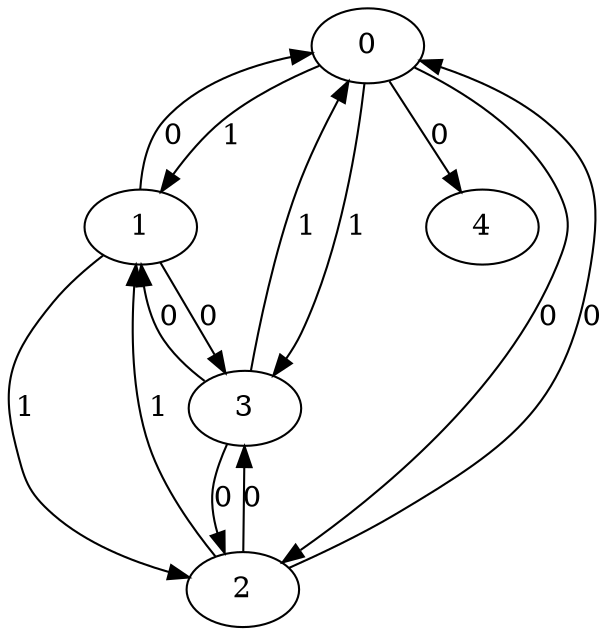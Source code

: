// Source:5568 Canonical: -1 1 0 1 0 0 -1 1 0 -1 0 1 -1 0 -1 1 0 0 -1 -1 -1 -1 -1 -1 -1
digraph HRA_from_5568_graph_000 {
  0 -> 1 [label="1"];
  0 -> 2 [label="0"];
  0 -> 3 [label="1"];
  1 -> 0 [label="0"];
  1 -> 2 [label="1"];
  1 -> 3 [label="0"];
  2 -> 0 [label="0"];
  2 -> 1 [label="1"];
  2 -> 3 [label="0"];
  3 -> 0 [label="1"];
  3 -> 1 [label="0"];
  3 -> 2 [label="0"];
  0 -> 4 [label="0"];
}

// Source:5568 Canonical: -1 1 0 1 0 0 -1 1 0 -1 0 1 -1 0 -1 1 0 0 -1 -1 0 -1 -1 -1 -1
digraph HRA_from_5568_graph_001 {
  0 -> 1 [label="1"];
  0 -> 2 [label="0"];
  0 -> 3 [label="1"];
  1 -> 0 [label="0"];
  1 -> 2 [label="1"];
  1 -> 3 [label="0"];
  2 -> 0 [label="0"];
  2 -> 1 [label="1"];
  2 -> 3 [label="0"];
  3 -> 0 [label="1"];
  3 -> 1 [label="0"];
  3 -> 2 [label="0"];
  0 -> 4 [label="0"];
  4 -> 0 [label="0"];
}

// Source:5568 Canonical: -1 1 0 1 -1 0 -1 1 0 0 0 1 -1 0 -1 1 0 0 -1 -1 -1 -1 -1 -1 -1
digraph HRA_from_5568_graph_002 {
  0 -> 1 [label="1"];
  0 -> 2 [label="0"];
  0 -> 3 [label="1"];
  1 -> 0 [label="0"];
  1 -> 2 [label="1"];
  1 -> 3 [label="0"];
  2 -> 0 [label="0"];
  2 -> 1 [label="1"];
  2 -> 3 [label="0"];
  3 -> 0 [label="1"];
  3 -> 1 [label="0"];
  3 -> 2 [label="0"];
  1 -> 4 [label="0"];
}

// Source:5568 Canonical: -1 1 0 1 0 0 -1 1 0 0 0 1 -1 0 -1 1 0 0 -1 -1 -1 -1 -1 -1 -1
digraph HRA_from_5568_graph_003 {
  0 -> 1 [label="1"];
  0 -> 2 [label="0"];
  0 -> 3 [label="1"];
  1 -> 0 [label="0"];
  1 -> 2 [label="1"];
  1 -> 3 [label="0"];
  2 -> 0 [label="0"];
  2 -> 1 [label="1"];
  2 -> 3 [label="0"];
  3 -> 0 [label="1"];
  3 -> 1 [label="0"];
  3 -> 2 [label="0"];
  0 -> 4 [label="0"];
  1 -> 4 [label="0"];
}

// Source:5568 Canonical: -1 1 0 1 -1 0 -1 1 0 0 0 1 -1 0 -1 1 0 0 -1 -1 0 -1 -1 -1 -1
digraph HRA_from_5568_graph_004 {
  0 -> 1 [label="1"];
  0 -> 2 [label="0"];
  0 -> 3 [label="1"];
  1 -> 0 [label="0"];
  1 -> 2 [label="1"];
  1 -> 3 [label="0"];
  2 -> 0 [label="0"];
  2 -> 1 [label="1"];
  2 -> 3 [label="0"];
  3 -> 0 [label="1"];
  3 -> 1 [label="0"];
  3 -> 2 [label="0"];
  4 -> 0 [label="0"];
  1 -> 4 [label="0"];
}

// Source:5568 Canonical: -1 1 0 1 0 0 -1 1 0 0 0 1 -1 0 -1 1 0 0 -1 -1 0 -1 -1 -1 -1
digraph HRA_from_5568_graph_005 {
  0 -> 1 [label="1"];
  0 -> 2 [label="0"];
  0 -> 3 [label="1"];
  1 -> 0 [label="0"];
  1 -> 2 [label="1"];
  1 -> 3 [label="0"];
  2 -> 0 [label="0"];
  2 -> 1 [label="1"];
  2 -> 3 [label="0"];
  3 -> 0 [label="1"];
  3 -> 1 [label="0"];
  3 -> 2 [label="0"];
  0 -> 4 [label="0"];
  4 -> 0 [label="0"];
  1 -> 4 [label="0"];
}

// Source:5568 Canonical: -1 1 0 1 0 0 -1 1 0 -1 0 1 -1 0 -1 1 0 0 -1 -1 -1 0 -1 -1 -1
digraph HRA_from_5568_graph_006 {
  0 -> 1 [label="1"];
  0 -> 2 [label="0"];
  0 -> 3 [label="1"];
  1 -> 0 [label="0"];
  1 -> 2 [label="1"];
  1 -> 3 [label="0"];
  2 -> 0 [label="0"];
  2 -> 1 [label="1"];
  2 -> 3 [label="0"];
  3 -> 0 [label="1"];
  3 -> 1 [label="0"];
  3 -> 2 [label="0"];
  0 -> 4 [label="0"];
  4 -> 1 [label="0"];
}

// Source:5568 Canonical: -1 1 0 1 0 0 -1 1 0 -1 0 1 -1 0 -1 1 0 0 -1 -1 0 0 -1 -1 -1
digraph HRA_from_5568_graph_007 {
  0 -> 1 [label="1"];
  0 -> 2 [label="0"];
  0 -> 3 [label="1"];
  1 -> 0 [label="0"];
  1 -> 2 [label="1"];
  1 -> 3 [label="0"];
  2 -> 0 [label="0"];
  2 -> 1 [label="1"];
  2 -> 3 [label="0"];
  3 -> 0 [label="1"];
  3 -> 1 [label="0"];
  3 -> 2 [label="0"];
  0 -> 4 [label="0"];
  4 -> 0 [label="0"];
  4 -> 1 [label="0"];
}

// Source:5568 Canonical: -1 1 0 1 -1 0 -1 1 0 0 0 1 -1 0 -1 1 0 0 -1 -1 -1 0 -1 -1 -1
digraph HRA_from_5568_graph_008 {
  0 -> 1 [label="1"];
  0 -> 2 [label="0"];
  0 -> 3 [label="1"];
  1 -> 0 [label="0"];
  1 -> 2 [label="1"];
  1 -> 3 [label="0"];
  2 -> 0 [label="0"];
  2 -> 1 [label="1"];
  2 -> 3 [label="0"];
  3 -> 0 [label="1"];
  3 -> 1 [label="0"];
  3 -> 2 [label="0"];
  1 -> 4 [label="0"];
  4 -> 1 [label="0"];
}

// Source:5568 Canonical: -1 1 0 1 0 0 -1 1 0 0 0 1 -1 0 -1 1 0 0 -1 -1 -1 0 -1 -1 -1
digraph HRA_from_5568_graph_009 {
  0 -> 1 [label="1"];
  0 -> 2 [label="0"];
  0 -> 3 [label="1"];
  1 -> 0 [label="0"];
  1 -> 2 [label="1"];
  1 -> 3 [label="0"];
  2 -> 0 [label="0"];
  2 -> 1 [label="1"];
  2 -> 3 [label="0"];
  3 -> 0 [label="1"];
  3 -> 1 [label="0"];
  3 -> 2 [label="0"];
  0 -> 4 [label="0"];
  1 -> 4 [label="0"];
  4 -> 1 [label="0"];
}

// Source:5568 Canonical: -1 1 0 1 -1 0 -1 1 0 0 0 1 -1 0 -1 1 0 0 -1 -1 0 0 -1 -1 -1
digraph HRA_from_5568_graph_010 {
  0 -> 1 [label="1"];
  0 -> 2 [label="0"];
  0 -> 3 [label="1"];
  1 -> 0 [label="0"];
  1 -> 2 [label="1"];
  1 -> 3 [label="0"];
  2 -> 0 [label="0"];
  2 -> 1 [label="1"];
  2 -> 3 [label="0"];
  3 -> 0 [label="1"];
  3 -> 1 [label="0"];
  3 -> 2 [label="0"];
  4 -> 0 [label="0"];
  1 -> 4 [label="0"];
  4 -> 1 [label="0"];
}

// Source:5568 Canonical: -1 1 0 1 0 0 -1 1 0 0 0 1 -1 0 -1 1 0 0 -1 -1 0 0 -1 -1 -1
digraph HRA_from_5568_graph_011 {
  0 -> 1 [label="1"];
  0 -> 2 [label="0"];
  0 -> 3 [label="1"];
  1 -> 0 [label="0"];
  1 -> 2 [label="1"];
  1 -> 3 [label="0"];
  2 -> 0 [label="0"];
  2 -> 1 [label="1"];
  2 -> 3 [label="0"];
  3 -> 0 [label="1"];
  3 -> 1 [label="0"];
  3 -> 2 [label="0"];
  0 -> 4 [label="0"];
  4 -> 0 [label="0"];
  1 -> 4 [label="0"];
  4 -> 1 [label="0"];
}

// Source:5568 Canonical: -1 1 0 1 -1 0 -1 1 0 -1 0 1 -1 0 0 1 0 0 -1 -1 -1 -1 -1 -1 -1
digraph HRA_from_5568_graph_012 {
  0 -> 1 [label="1"];
  0 -> 2 [label="0"];
  0 -> 3 [label="1"];
  1 -> 0 [label="0"];
  1 -> 2 [label="1"];
  1 -> 3 [label="0"];
  2 -> 0 [label="0"];
  2 -> 1 [label="1"];
  2 -> 3 [label="0"];
  3 -> 0 [label="1"];
  3 -> 1 [label="0"];
  3 -> 2 [label="0"];
  2 -> 4 [label="0"];
}

// Source:5568 Canonical: -1 1 0 1 0 0 -1 1 0 -1 0 1 -1 0 0 1 0 0 -1 -1 -1 -1 -1 -1 -1
digraph HRA_from_5568_graph_013 {
  0 -> 1 [label="1"];
  0 -> 2 [label="0"];
  0 -> 3 [label="1"];
  1 -> 0 [label="0"];
  1 -> 2 [label="1"];
  1 -> 3 [label="0"];
  2 -> 0 [label="0"];
  2 -> 1 [label="1"];
  2 -> 3 [label="0"];
  3 -> 0 [label="1"];
  3 -> 1 [label="0"];
  3 -> 2 [label="0"];
  0 -> 4 [label="0"];
  2 -> 4 [label="0"];
}

// Source:5568 Canonical: -1 1 0 1 -1 0 -1 1 0 -1 0 1 -1 0 0 1 0 0 -1 -1 0 -1 -1 -1 -1
digraph HRA_from_5568_graph_014 {
  0 -> 1 [label="1"];
  0 -> 2 [label="0"];
  0 -> 3 [label="1"];
  1 -> 0 [label="0"];
  1 -> 2 [label="1"];
  1 -> 3 [label="0"];
  2 -> 0 [label="0"];
  2 -> 1 [label="1"];
  2 -> 3 [label="0"];
  3 -> 0 [label="1"];
  3 -> 1 [label="0"];
  3 -> 2 [label="0"];
  4 -> 0 [label="0"];
  2 -> 4 [label="0"];
}

// Source:5568 Canonical: -1 1 0 1 0 0 -1 1 0 -1 0 1 -1 0 0 1 0 0 -1 -1 0 -1 -1 -1 -1
digraph HRA_from_5568_graph_015 {
  0 -> 1 [label="1"];
  0 -> 2 [label="0"];
  0 -> 3 [label="1"];
  1 -> 0 [label="0"];
  1 -> 2 [label="1"];
  1 -> 3 [label="0"];
  2 -> 0 [label="0"];
  2 -> 1 [label="1"];
  2 -> 3 [label="0"];
  3 -> 0 [label="1"];
  3 -> 1 [label="0"];
  3 -> 2 [label="0"];
  0 -> 4 [label="0"];
  4 -> 0 [label="0"];
  2 -> 4 [label="0"];
}

// Source:5568 Canonical: -1 1 0 1 -1 0 -1 1 0 0 0 1 -1 0 0 1 0 0 -1 -1 -1 -1 -1 -1 -1
digraph HRA_from_5568_graph_016 {
  0 -> 1 [label="1"];
  0 -> 2 [label="0"];
  0 -> 3 [label="1"];
  1 -> 0 [label="0"];
  1 -> 2 [label="1"];
  1 -> 3 [label="0"];
  2 -> 0 [label="0"];
  2 -> 1 [label="1"];
  2 -> 3 [label="0"];
  3 -> 0 [label="1"];
  3 -> 1 [label="0"];
  3 -> 2 [label="0"];
  1 -> 4 [label="0"];
  2 -> 4 [label="0"];
}

// Source:5568 Canonical: -1 1 0 1 0 0 -1 1 0 0 0 1 -1 0 0 1 0 0 -1 -1 -1 -1 -1 -1 -1
digraph HRA_from_5568_graph_017 {
  0 -> 1 [label="1"];
  0 -> 2 [label="0"];
  0 -> 3 [label="1"];
  1 -> 0 [label="0"];
  1 -> 2 [label="1"];
  1 -> 3 [label="0"];
  2 -> 0 [label="0"];
  2 -> 1 [label="1"];
  2 -> 3 [label="0"];
  3 -> 0 [label="1"];
  3 -> 1 [label="0"];
  3 -> 2 [label="0"];
  0 -> 4 [label="0"];
  1 -> 4 [label="0"];
  2 -> 4 [label="0"];
}

// Source:5568 Canonical: -1 1 0 1 -1 0 -1 1 0 0 0 1 -1 0 0 1 0 0 -1 -1 0 -1 -1 -1 -1
digraph HRA_from_5568_graph_018 {
  0 -> 1 [label="1"];
  0 -> 2 [label="0"];
  0 -> 3 [label="1"];
  1 -> 0 [label="0"];
  1 -> 2 [label="1"];
  1 -> 3 [label="0"];
  2 -> 0 [label="0"];
  2 -> 1 [label="1"];
  2 -> 3 [label="0"];
  3 -> 0 [label="1"];
  3 -> 1 [label="0"];
  3 -> 2 [label="0"];
  4 -> 0 [label="0"];
  1 -> 4 [label="0"];
  2 -> 4 [label="0"];
}

// Source:5568 Canonical: -1 1 0 1 0 0 -1 1 0 0 0 1 -1 0 0 1 0 0 -1 -1 0 -1 -1 -1 -1
digraph HRA_from_5568_graph_019 {
  0 -> 1 [label="1"];
  0 -> 2 [label="0"];
  0 -> 3 [label="1"];
  1 -> 0 [label="0"];
  1 -> 2 [label="1"];
  1 -> 3 [label="0"];
  2 -> 0 [label="0"];
  2 -> 1 [label="1"];
  2 -> 3 [label="0"];
  3 -> 0 [label="1"];
  3 -> 1 [label="0"];
  3 -> 2 [label="0"];
  0 -> 4 [label="0"];
  4 -> 0 [label="0"];
  1 -> 4 [label="0"];
  2 -> 4 [label="0"];
}

// Source:5568 Canonical: -1 1 0 1 -1 0 -1 1 0 -1 0 1 -1 0 0 1 0 0 -1 -1 -1 0 -1 -1 -1
digraph HRA_from_5568_graph_020 {
  0 -> 1 [label="1"];
  0 -> 2 [label="0"];
  0 -> 3 [label="1"];
  1 -> 0 [label="0"];
  1 -> 2 [label="1"];
  1 -> 3 [label="0"];
  2 -> 0 [label="0"];
  2 -> 1 [label="1"];
  2 -> 3 [label="0"];
  3 -> 0 [label="1"];
  3 -> 1 [label="0"];
  3 -> 2 [label="0"];
  4 -> 1 [label="0"];
  2 -> 4 [label="0"];
}

// Source:5568 Canonical: -1 1 0 1 0 0 -1 1 0 -1 0 1 -1 0 0 1 0 0 -1 -1 -1 0 -1 -1 -1
digraph HRA_from_5568_graph_021 {
  0 -> 1 [label="1"];
  0 -> 2 [label="0"];
  0 -> 3 [label="1"];
  1 -> 0 [label="0"];
  1 -> 2 [label="1"];
  1 -> 3 [label="0"];
  2 -> 0 [label="0"];
  2 -> 1 [label="1"];
  2 -> 3 [label="0"];
  3 -> 0 [label="1"];
  3 -> 1 [label="0"];
  3 -> 2 [label="0"];
  0 -> 4 [label="0"];
  4 -> 1 [label="0"];
  2 -> 4 [label="0"];
}

// Source:5568 Canonical: -1 1 0 1 -1 0 -1 1 0 -1 0 1 -1 0 0 1 0 0 -1 -1 0 0 -1 -1 -1
digraph HRA_from_5568_graph_022 {
  0 -> 1 [label="1"];
  0 -> 2 [label="0"];
  0 -> 3 [label="1"];
  1 -> 0 [label="0"];
  1 -> 2 [label="1"];
  1 -> 3 [label="0"];
  2 -> 0 [label="0"];
  2 -> 1 [label="1"];
  2 -> 3 [label="0"];
  3 -> 0 [label="1"];
  3 -> 1 [label="0"];
  3 -> 2 [label="0"];
  4 -> 0 [label="0"];
  4 -> 1 [label="0"];
  2 -> 4 [label="0"];
}

// Source:5568 Canonical: -1 1 0 1 0 0 -1 1 0 -1 0 1 -1 0 0 1 0 0 -1 -1 0 0 -1 -1 -1
digraph HRA_from_5568_graph_023 {
  0 -> 1 [label="1"];
  0 -> 2 [label="0"];
  0 -> 3 [label="1"];
  1 -> 0 [label="0"];
  1 -> 2 [label="1"];
  1 -> 3 [label="0"];
  2 -> 0 [label="0"];
  2 -> 1 [label="1"];
  2 -> 3 [label="0"];
  3 -> 0 [label="1"];
  3 -> 1 [label="0"];
  3 -> 2 [label="0"];
  0 -> 4 [label="0"];
  4 -> 0 [label="0"];
  4 -> 1 [label="0"];
  2 -> 4 [label="0"];
}

// Source:5568 Canonical: -1 1 0 1 -1 0 -1 1 0 0 0 1 -1 0 0 1 0 0 -1 -1 -1 0 -1 -1 -1
digraph HRA_from_5568_graph_024 {
  0 -> 1 [label="1"];
  0 -> 2 [label="0"];
  0 -> 3 [label="1"];
  1 -> 0 [label="0"];
  1 -> 2 [label="1"];
  1 -> 3 [label="0"];
  2 -> 0 [label="0"];
  2 -> 1 [label="1"];
  2 -> 3 [label="0"];
  3 -> 0 [label="1"];
  3 -> 1 [label="0"];
  3 -> 2 [label="0"];
  1 -> 4 [label="0"];
  4 -> 1 [label="0"];
  2 -> 4 [label="0"];
}

// Source:5568 Canonical: -1 1 0 1 0 0 -1 1 0 0 0 1 -1 0 0 1 0 0 -1 -1 -1 0 -1 -1 -1
digraph HRA_from_5568_graph_025 {
  0 -> 1 [label="1"];
  0 -> 2 [label="0"];
  0 -> 3 [label="1"];
  1 -> 0 [label="0"];
  1 -> 2 [label="1"];
  1 -> 3 [label="0"];
  2 -> 0 [label="0"];
  2 -> 1 [label="1"];
  2 -> 3 [label="0"];
  3 -> 0 [label="1"];
  3 -> 1 [label="0"];
  3 -> 2 [label="0"];
  0 -> 4 [label="0"];
  1 -> 4 [label="0"];
  4 -> 1 [label="0"];
  2 -> 4 [label="0"];
}

// Source:5568 Canonical: -1 1 0 1 -1 0 -1 1 0 0 0 1 -1 0 0 1 0 0 -1 -1 0 0 -1 -1 -1
digraph HRA_from_5568_graph_026 {
  0 -> 1 [label="1"];
  0 -> 2 [label="0"];
  0 -> 3 [label="1"];
  1 -> 0 [label="0"];
  1 -> 2 [label="1"];
  1 -> 3 [label="0"];
  2 -> 0 [label="0"];
  2 -> 1 [label="1"];
  2 -> 3 [label="0"];
  3 -> 0 [label="1"];
  3 -> 1 [label="0"];
  3 -> 2 [label="0"];
  4 -> 0 [label="0"];
  1 -> 4 [label="0"];
  4 -> 1 [label="0"];
  2 -> 4 [label="0"];
}

// Source:5568 Canonical: -1 1 0 1 0 0 -1 1 0 0 0 1 -1 0 0 1 0 0 -1 -1 0 0 -1 -1 -1
digraph HRA_from_5568_graph_027 {
  0 -> 1 [label="1"];
  0 -> 2 [label="0"];
  0 -> 3 [label="1"];
  1 -> 0 [label="0"];
  1 -> 2 [label="1"];
  1 -> 3 [label="0"];
  2 -> 0 [label="0"];
  2 -> 1 [label="1"];
  2 -> 3 [label="0"];
  3 -> 0 [label="1"];
  3 -> 1 [label="0"];
  3 -> 2 [label="0"];
  0 -> 4 [label="0"];
  4 -> 0 [label="0"];
  1 -> 4 [label="0"];
  4 -> 1 [label="0"];
  2 -> 4 [label="0"];
}

// Source:5568 Canonical: -1 1 0 1 0 0 -1 1 0 -1 0 1 -1 0 -1 1 0 0 -1 -1 -1 -1 0 -1 -1
digraph HRA_from_5568_graph_028 {
  0 -> 1 [label="1"];
  0 -> 2 [label="0"];
  0 -> 3 [label="1"];
  1 -> 0 [label="0"];
  1 -> 2 [label="1"];
  1 -> 3 [label="0"];
  2 -> 0 [label="0"];
  2 -> 1 [label="1"];
  2 -> 3 [label="0"];
  3 -> 0 [label="1"];
  3 -> 1 [label="0"];
  3 -> 2 [label="0"];
  0 -> 4 [label="0"];
  4 -> 2 [label="0"];
}

// Source:5568 Canonical: -1 1 0 1 0 0 -1 1 0 -1 0 1 -1 0 -1 1 0 0 -1 -1 0 -1 0 -1 -1
digraph HRA_from_5568_graph_029 {
  0 -> 1 [label="1"];
  0 -> 2 [label="0"];
  0 -> 3 [label="1"];
  1 -> 0 [label="0"];
  1 -> 2 [label="1"];
  1 -> 3 [label="0"];
  2 -> 0 [label="0"];
  2 -> 1 [label="1"];
  2 -> 3 [label="0"];
  3 -> 0 [label="1"];
  3 -> 1 [label="0"];
  3 -> 2 [label="0"];
  0 -> 4 [label="0"];
  4 -> 0 [label="0"];
  4 -> 2 [label="0"];
}

// Source:5568 Canonical: -1 1 0 1 -1 0 -1 1 0 0 0 1 -1 0 -1 1 0 0 -1 -1 -1 -1 0 -1 -1
digraph HRA_from_5568_graph_030 {
  0 -> 1 [label="1"];
  0 -> 2 [label="0"];
  0 -> 3 [label="1"];
  1 -> 0 [label="0"];
  1 -> 2 [label="1"];
  1 -> 3 [label="0"];
  2 -> 0 [label="0"];
  2 -> 1 [label="1"];
  2 -> 3 [label="0"];
  3 -> 0 [label="1"];
  3 -> 1 [label="0"];
  3 -> 2 [label="0"];
  1 -> 4 [label="0"];
  4 -> 2 [label="0"];
}

// Source:5568 Canonical: -1 1 0 1 0 0 -1 1 0 0 0 1 -1 0 -1 1 0 0 -1 -1 -1 -1 0 -1 -1
digraph HRA_from_5568_graph_031 {
  0 -> 1 [label="1"];
  0 -> 2 [label="0"];
  0 -> 3 [label="1"];
  1 -> 0 [label="0"];
  1 -> 2 [label="1"];
  1 -> 3 [label="0"];
  2 -> 0 [label="0"];
  2 -> 1 [label="1"];
  2 -> 3 [label="0"];
  3 -> 0 [label="1"];
  3 -> 1 [label="0"];
  3 -> 2 [label="0"];
  0 -> 4 [label="0"];
  1 -> 4 [label="0"];
  4 -> 2 [label="0"];
}

// Source:5568 Canonical: -1 1 0 1 -1 0 -1 1 0 0 0 1 -1 0 -1 1 0 0 -1 -1 0 -1 0 -1 -1
digraph HRA_from_5568_graph_032 {
  0 -> 1 [label="1"];
  0 -> 2 [label="0"];
  0 -> 3 [label="1"];
  1 -> 0 [label="0"];
  1 -> 2 [label="1"];
  1 -> 3 [label="0"];
  2 -> 0 [label="0"];
  2 -> 1 [label="1"];
  2 -> 3 [label="0"];
  3 -> 0 [label="1"];
  3 -> 1 [label="0"];
  3 -> 2 [label="0"];
  4 -> 0 [label="0"];
  1 -> 4 [label="0"];
  4 -> 2 [label="0"];
}

// Source:5568 Canonical: -1 1 0 1 0 0 -1 1 0 0 0 1 -1 0 -1 1 0 0 -1 -1 0 -1 0 -1 -1
digraph HRA_from_5568_graph_033 {
  0 -> 1 [label="1"];
  0 -> 2 [label="0"];
  0 -> 3 [label="1"];
  1 -> 0 [label="0"];
  1 -> 2 [label="1"];
  1 -> 3 [label="0"];
  2 -> 0 [label="0"];
  2 -> 1 [label="1"];
  2 -> 3 [label="0"];
  3 -> 0 [label="1"];
  3 -> 1 [label="0"];
  3 -> 2 [label="0"];
  0 -> 4 [label="0"];
  4 -> 0 [label="0"];
  1 -> 4 [label="0"];
  4 -> 2 [label="0"];
}

// Source:5568 Canonical: -1 1 0 1 0 0 -1 1 0 -1 0 1 -1 0 -1 1 0 0 -1 -1 -1 0 0 -1 -1
digraph HRA_from_5568_graph_034 {
  0 -> 1 [label="1"];
  0 -> 2 [label="0"];
  0 -> 3 [label="1"];
  1 -> 0 [label="0"];
  1 -> 2 [label="1"];
  1 -> 3 [label="0"];
  2 -> 0 [label="0"];
  2 -> 1 [label="1"];
  2 -> 3 [label="0"];
  3 -> 0 [label="1"];
  3 -> 1 [label="0"];
  3 -> 2 [label="0"];
  0 -> 4 [label="0"];
  4 -> 1 [label="0"];
  4 -> 2 [label="0"];
}

// Source:5568 Canonical: -1 1 0 1 0 0 -1 1 0 -1 0 1 -1 0 -1 1 0 0 -1 -1 0 0 0 -1 -1
digraph HRA_from_5568_graph_035 {
  0 -> 1 [label="1"];
  0 -> 2 [label="0"];
  0 -> 3 [label="1"];
  1 -> 0 [label="0"];
  1 -> 2 [label="1"];
  1 -> 3 [label="0"];
  2 -> 0 [label="0"];
  2 -> 1 [label="1"];
  2 -> 3 [label="0"];
  3 -> 0 [label="1"];
  3 -> 1 [label="0"];
  3 -> 2 [label="0"];
  0 -> 4 [label="0"];
  4 -> 0 [label="0"];
  4 -> 1 [label="0"];
  4 -> 2 [label="0"];
}

// Source:5568 Canonical: -1 1 0 1 -1 0 -1 1 0 0 0 1 -1 0 -1 1 0 0 -1 -1 -1 0 0 -1 -1
digraph HRA_from_5568_graph_036 {
  0 -> 1 [label="1"];
  0 -> 2 [label="0"];
  0 -> 3 [label="1"];
  1 -> 0 [label="0"];
  1 -> 2 [label="1"];
  1 -> 3 [label="0"];
  2 -> 0 [label="0"];
  2 -> 1 [label="1"];
  2 -> 3 [label="0"];
  3 -> 0 [label="1"];
  3 -> 1 [label="0"];
  3 -> 2 [label="0"];
  1 -> 4 [label="0"];
  4 -> 1 [label="0"];
  4 -> 2 [label="0"];
}

// Source:5568 Canonical: -1 1 0 1 0 0 -1 1 0 0 0 1 -1 0 -1 1 0 0 -1 -1 -1 0 0 -1 -1
digraph HRA_from_5568_graph_037 {
  0 -> 1 [label="1"];
  0 -> 2 [label="0"];
  0 -> 3 [label="1"];
  1 -> 0 [label="0"];
  1 -> 2 [label="1"];
  1 -> 3 [label="0"];
  2 -> 0 [label="0"];
  2 -> 1 [label="1"];
  2 -> 3 [label="0"];
  3 -> 0 [label="1"];
  3 -> 1 [label="0"];
  3 -> 2 [label="0"];
  0 -> 4 [label="0"];
  1 -> 4 [label="0"];
  4 -> 1 [label="0"];
  4 -> 2 [label="0"];
}

// Source:5568 Canonical: -1 1 0 1 -1 0 -1 1 0 0 0 1 -1 0 -1 1 0 0 -1 -1 0 0 0 -1 -1
digraph HRA_from_5568_graph_038 {
  0 -> 1 [label="1"];
  0 -> 2 [label="0"];
  0 -> 3 [label="1"];
  1 -> 0 [label="0"];
  1 -> 2 [label="1"];
  1 -> 3 [label="0"];
  2 -> 0 [label="0"];
  2 -> 1 [label="1"];
  2 -> 3 [label="0"];
  3 -> 0 [label="1"];
  3 -> 1 [label="0"];
  3 -> 2 [label="0"];
  4 -> 0 [label="0"];
  1 -> 4 [label="0"];
  4 -> 1 [label="0"];
  4 -> 2 [label="0"];
}

// Source:5568 Canonical: -1 1 0 1 0 0 -1 1 0 0 0 1 -1 0 -1 1 0 0 -1 -1 0 0 0 -1 -1
digraph HRA_from_5568_graph_039 {
  0 -> 1 [label="1"];
  0 -> 2 [label="0"];
  0 -> 3 [label="1"];
  1 -> 0 [label="0"];
  1 -> 2 [label="1"];
  1 -> 3 [label="0"];
  2 -> 0 [label="0"];
  2 -> 1 [label="1"];
  2 -> 3 [label="0"];
  3 -> 0 [label="1"];
  3 -> 1 [label="0"];
  3 -> 2 [label="0"];
  0 -> 4 [label="0"];
  4 -> 0 [label="0"];
  1 -> 4 [label="0"];
  4 -> 1 [label="0"];
  4 -> 2 [label="0"];
}

// Source:5568 Canonical: -1 1 0 1 -1 0 -1 1 0 -1 0 1 -1 0 0 1 0 0 -1 -1 -1 -1 0 -1 -1
digraph HRA_from_5568_graph_040 {
  0 -> 1 [label="1"];
  0 -> 2 [label="0"];
  0 -> 3 [label="1"];
  1 -> 0 [label="0"];
  1 -> 2 [label="1"];
  1 -> 3 [label="0"];
  2 -> 0 [label="0"];
  2 -> 1 [label="1"];
  2 -> 3 [label="0"];
  3 -> 0 [label="1"];
  3 -> 1 [label="0"];
  3 -> 2 [label="0"];
  2 -> 4 [label="0"];
  4 -> 2 [label="0"];
}

// Source:5568 Canonical: -1 1 0 1 0 0 -1 1 0 -1 0 1 -1 0 0 1 0 0 -1 -1 -1 -1 0 -1 -1
digraph HRA_from_5568_graph_041 {
  0 -> 1 [label="1"];
  0 -> 2 [label="0"];
  0 -> 3 [label="1"];
  1 -> 0 [label="0"];
  1 -> 2 [label="1"];
  1 -> 3 [label="0"];
  2 -> 0 [label="0"];
  2 -> 1 [label="1"];
  2 -> 3 [label="0"];
  3 -> 0 [label="1"];
  3 -> 1 [label="0"];
  3 -> 2 [label="0"];
  0 -> 4 [label="0"];
  2 -> 4 [label="0"];
  4 -> 2 [label="0"];
}

// Source:5568 Canonical: -1 1 0 1 -1 0 -1 1 0 -1 0 1 -1 0 0 1 0 0 -1 -1 0 -1 0 -1 -1
digraph HRA_from_5568_graph_042 {
  0 -> 1 [label="1"];
  0 -> 2 [label="0"];
  0 -> 3 [label="1"];
  1 -> 0 [label="0"];
  1 -> 2 [label="1"];
  1 -> 3 [label="0"];
  2 -> 0 [label="0"];
  2 -> 1 [label="1"];
  2 -> 3 [label="0"];
  3 -> 0 [label="1"];
  3 -> 1 [label="0"];
  3 -> 2 [label="0"];
  4 -> 0 [label="0"];
  2 -> 4 [label="0"];
  4 -> 2 [label="0"];
}

// Source:5568 Canonical: -1 1 0 1 0 0 -1 1 0 -1 0 1 -1 0 0 1 0 0 -1 -1 0 -1 0 -1 -1
digraph HRA_from_5568_graph_043 {
  0 -> 1 [label="1"];
  0 -> 2 [label="0"];
  0 -> 3 [label="1"];
  1 -> 0 [label="0"];
  1 -> 2 [label="1"];
  1 -> 3 [label="0"];
  2 -> 0 [label="0"];
  2 -> 1 [label="1"];
  2 -> 3 [label="0"];
  3 -> 0 [label="1"];
  3 -> 1 [label="0"];
  3 -> 2 [label="0"];
  0 -> 4 [label="0"];
  4 -> 0 [label="0"];
  2 -> 4 [label="0"];
  4 -> 2 [label="0"];
}

// Source:5568 Canonical: -1 1 0 1 -1 0 -1 1 0 0 0 1 -1 0 0 1 0 0 -1 -1 -1 -1 0 -1 -1
digraph HRA_from_5568_graph_044 {
  0 -> 1 [label="1"];
  0 -> 2 [label="0"];
  0 -> 3 [label="1"];
  1 -> 0 [label="0"];
  1 -> 2 [label="1"];
  1 -> 3 [label="0"];
  2 -> 0 [label="0"];
  2 -> 1 [label="1"];
  2 -> 3 [label="0"];
  3 -> 0 [label="1"];
  3 -> 1 [label="0"];
  3 -> 2 [label="0"];
  1 -> 4 [label="0"];
  2 -> 4 [label="0"];
  4 -> 2 [label="0"];
}

// Source:5568 Canonical: -1 1 0 1 0 0 -1 1 0 0 0 1 -1 0 0 1 0 0 -1 -1 -1 -1 0 -1 -1
digraph HRA_from_5568_graph_045 {
  0 -> 1 [label="1"];
  0 -> 2 [label="0"];
  0 -> 3 [label="1"];
  1 -> 0 [label="0"];
  1 -> 2 [label="1"];
  1 -> 3 [label="0"];
  2 -> 0 [label="0"];
  2 -> 1 [label="1"];
  2 -> 3 [label="0"];
  3 -> 0 [label="1"];
  3 -> 1 [label="0"];
  3 -> 2 [label="0"];
  0 -> 4 [label="0"];
  1 -> 4 [label="0"];
  2 -> 4 [label="0"];
  4 -> 2 [label="0"];
}

// Source:5568 Canonical: -1 1 0 1 -1 0 -1 1 0 0 0 1 -1 0 0 1 0 0 -1 -1 0 -1 0 -1 -1
digraph HRA_from_5568_graph_046 {
  0 -> 1 [label="1"];
  0 -> 2 [label="0"];
  0 -> 3 [label="1"];
  1 -> 0 [label="0"];
  1 -> 2 [label="1"];
  1 -> 3 [label="0"];
  2 -> 0 [label="0"];
  2 -> 1 [label="1"];
  2 -> 3 [label="0"];
  3 -> 0 [label="1"];
  3 -> 1 [label="0"];
  3 -> 2 [label="0"];
  4 -> 0 [label="0"];
  1 -> 4 [label="0"];
  2 -> 4 [label="0"];
  4 -> 2 [label="0"];
}

// Source:5568 Canonical: -1 1 0 1 0 0 -1 1 0 0 0 1 -1 0 0 1 0 0 -1 -1 0 -1 0 -1 -1
digraph HRA_from_5568_graph_047 {
  0 -> 1 [label="1"];
  0 -> 2 [label="0"];
  0 -> 3 [label="1"];
  1 -> 0 [label="0"];
  1 -> 2 [label="1"];
  1 -> 3 [label="0"];
  2 -> 0 [label="0"];
  2 -> 1 [label="1"];
  2 -> 3 [label="0"];
  3 -> 0 [label="1"];
  3 -> 1 [label="0"];
  3 -> 2 [label="0"];
  0 -> 4 [label="0"];
  4 -> 0 [label="0"];
  1 -> 4 [label="0"];
  2 -> 4 [label="0"];
  4 -> 2 [label="0"];
}

// Source:5568 Canonical: -1 1 0 1 -1 0 -1 1 0 -1 0 1 -1 0 0 1 0 0 -1 -1 -1 0 0 -1 -1
digraph HRA_from_5568_graph_048 {
  0 -> 1 [label="1"];
  0 -> 2 [label="0"];
  0 -> 3 [label="1"];
  1 -> 0 [label="0"];
  1 -> 2 [label="1"];
  1 -> 3 [label="0"];
  2 -> 0 [label="0"];
  2 -> 1 [label="1"];
  2 -> 3 [label="0"];
  3 -> 0 [label="1"];
  3 -> 1 [label="0"];
  3 -> 2 [label="0"];
  4 -> 1 [label="0"];
  2 -> 4 [label="0"];
  4 -> 2 [label="0"];
}

// Source:5568 Canonical: -1 1 0 1 0 0 -1 1 0 -1 0 1 -1 0 0 1 0 0 -1 -1 -1 0 0 -1 -1
digraph HRA_from_5568_graph_049 {
  0 -> 1 [label="1"];
  0 -> 2 [label="0"];
  0 -> 3 [label="1"];
  1 -> 0 [label="0"];
  1 -> 2 [label="1"];
  1 -> 3 [label="0"];
  2 -> 0 [label="0"];
  2 -> 1 [label="1"];
  2 -> 3 [label="0"];
  3 -> 0 [label="1"];
  3 -> 1 [label="0"];
  3 -> 2 [label="0"];
  0 -> 4 [label="0"];
  4 -> 1 [label="0"];
  2 -> 4 [label="0"];
  4 -> 2 [label="0"];
}

// Source:5568 Canonical: -1 1 0 1 -1 0 -1 1 0 -1 0 1 -1 0 0 1 0 0 -1 -1 0 0 0 -1 -1
digraph HRA_from_5568_graph_050 {
  0 -> 1 [label="1"];
  0 -> 2 [label="0"];
  0 -> 3 [label="1"];
  1 -> 0 [label="0"];
  1 -> 2 [label="1"];
  1 -> 3 [label="0"];
  2 -> 0 [label="0"];
  2 -> 1 [label="1"];
  2 -> 3 [label="0"];
  3 -> 0 [label="1"];
  3 -> 1 [label="0"];
  3 -> 2 [label="0"];
  4 -> 0 [label="0"];
  4 -> 1 [label="0"];
  2 -> 4 [label="0"];
  4 -> 2 [label="0"];
}

// Source:5568 Canonical: -1 1 0 1 0 0 -1 1 0 -1 0 1 -1 0 0 1 0 0 -1 -1 0 0 0 -1 -1
digraph HRA_from_5568_graph_051 {
  0 -> 1 [label="1"];
  0 -> 2 [label="0"];
  0 -> 3 [label="1"];
  1 -> 0 [label="0"];
  1 -> 2 [label="1"];
  1 -> 3 [label="0"];
  2 -> 0 [label="0"];
  2 -> 1 [label="1"];
  2 -> 3 [label="0"];
  3 -> 0 [label="1"];
  3 -> 1 [label="0"];
  3 -> 2 [label="0"];
  0 -> 4 [label="0"];
  4 -> 0 [label="0"];
  4 -> 1 [label="0"];
  2 -> 4 [label="0"];
  4 -> 2 [label="0"];
}

// Source:5568 Canonical: -1 1 0 1 -1 0 -1 1 0 0 0 1 -1 0 0 1 0 0 -1 -1 -1 0 0 -1 -1
digraph HRA_from_5568_graph_052 {
  0 -> 1 [label="1"];
  0 -> 2 [label="0"];
  0 -> 3 [label="1"];
  1 -> 0 [label="0"];
  1 -> 2 [label="1"];
  1 -> 3 [label="0"];
  2 -> 0 [label="0"];
  2 -> 1 [label="1"];
  2 -> 3 [label="0"];
  3 -> 0 [label="1"];
  3 -> 1 [label="0"];
  3 -> 2 [label="0"];
  1 -> 4 [label="0"];
  4 -> 1 [label="0"];
  2 -> 4 [label="0"];
  4 -> 2 [label="0"];
}

// Source:5568 Canonical: -1 1 0 1 0 0 -1 1 0 0 0 1 -1 0 0 1 0 0 -1 -1 -1 0 0 -1 -1
digraph HRA_from_5568_graph_053 {
  0 -> 1 [label="1"];
  0 -> 2 [label="0"];
  0 -> 3 [label="1"];
  1 -> 0 [label="0"];
  1 -> 2 [label="1"];
  1 -> 3 [label="0"];
  2 -> 0 [label="0"];
  2 -> 1 [label="1"];
  2 -> 3 [label="0"];
  3 -> 0 [label="1"];
  3 -> 1 [label="0"];
  3 -> 2 [label="0"];
  0 -> 4 [label="0"];
  1 -> 4 [label="0"];
  4 -> 1 [label="0"];
  2 -> 4 [label="0"];
  4 -> 2 [label="0"];
}

// Source:5568 Canonical: -1 1 0 1 -1 0 -1 1 0 0 0 1 -1 0 0 1 0 0 -1 -1 0 0 0 -1 -1
digraph HRA_from_5568_graph_054 {
  0 -> 1 [label="1"];
  0 -> 2 [label="0"];
  0 -> 3 [label="1"];
  1 -> 0 [label="0"];
  1 -> 2 [label="1"];
  1 -> 3 [label="0"];
  2 -> 0 [label="0"];
  2 -> 1 [label="1"];
  2 -> 3 [label="0"];
  3 -> 0 [label="1"];
  3 -> 1 [label="0"];
  3 -> 2 [label="0"];
  4 -> 0 [label="0"];
  1 -> 4 [label="0"];
  4 -> 1 [label="0"];
  2 -> 4 [label="0"];
  4 -> 2 [label="0"];
}

// Source:5568 Canonical: -1 1 0 1 0 0 -1 1 0 0 0 1 -1 0 0 1 0 0 -1 -1 0 0 0 -1 -1
digraph HRA_from_5568_graph_055 {
  0 -> 1 [label="1"];
  0 -> 2 [label="0"];
  0 -> 3 [label="1"];
  1 -> 0 [label="0"];
  1 -> 2 [label="1"];
  1 -> 3 [label="0"];
  2 -> 0 [label="0"];
  2 -> 1 [label="1"];
  2 -> 3 [label="0"];
  3 -> 0 [label="1"];
  3 -> 1 [label="0"];
  3 -> 2 [label="0"];
  0 -> 4 [label="0"];
  4 -> 0 [label="0"];
  1 -> 4 [label="0"];
  4 -> 1 [label="0"];
  2 -> 4 [label="0"];
  4 -> 2 [label="0"];
}

// Source:5568 Canonical: -1 1 0 1 -1 0 -1 1 0 -1 0 1 -1 0 -1 1 0 0 -1 0 -1 -1 -1 -1 -1
digraph HRA_from_5568_graph_056 {
  0 -> 1 [label="1"];
  0 -> 2 [label="0"];
  0 -> 3 [label="1"];
  1 -> 0 [label="0"];
  1 -> 2 [label="1"];
  1 -> 3 [label="0"];
  2 -> 0 [label="0"];
  2 -> 1 [label="1"];
  2 -> 3 [label="0"];
  3 -> 0 [label="1"];
  3 -> 1 [label="0"];
  3 -> 2 [label="0"];
  3 -> 4 [label="0"];
}

// Source:5568 Canonical: -1 1 0 1 0 0 -1 1 0 -1 0 1 -1 0 -1 1 0 0 -1 0 -1 -1 -1 -1 -1
digraph HRA_from_5568_graph_057 {
  0 -> 1 [label="1"];
  0 -> 2 [label="0"];
  0 -> 3 [label="1"];
  1 -> 0 [label="0"];
  1 -> 2 [label="1"];
  1 -> 3 [label="0"];
  2 -> 0 [label="0"];
  2 -> 1 [label="1"];
  2 -> 3 [label="0"];
  3 -> 0 [label="1"];
  3 -> 1 [label="0"];
  3 -> 2 [label="0"];
  0 -> 4 [label="0"];
  3 -> 4 [label="0"];
}

// Source:5568 Canonical: -1 1 0 1 -1 0 -1 1 0 -1 0 1 -1 0 -1 1 0 0 -1 0 0 -1 -1 -1 -1
digraph HRA_from_5568_graph_058 {
  0 -> 1 [label="1"];
  0 -> 2 [label="0"];
  0 -> 3 [label="1"];
  1 -> 0 [label="0"];
  1 -> 2 [label="1"];
  1 -> 3 [label="0"];
  2 -> 0 [label="0"];
  2 -> 1 [label="1"];
  2 -> 3 [label="0"];
  3 -> 0 [label="1"];
  3 -> 1 [label="0"];
  3 -> 2 [label="0"];
  4 -> 0 [label="0"];
  3 -> 4 [label="0"];
}

// Source:5568 Canonical: -1 1 0 1 0 0 -1 1 0 -1 0 1 -1 0 -1 1 0 0 -1 0 0 -1 -1 -1 -1
digraph HRA_from_5568_graph_059 {
  0 -> 1 [label="1"];
  0 -> 2 [label="0"];
  0 -> 3 [label="1"];
  1 -> 0 [label="0"];
  1 -> 2 [label="1"];
  1 -> 3 [label="0"];
  2 -> 0 [label="0"];
  2 -> 1 [label="1"];
  2 -> 3 [label="0"];
  3 -> 0 [label="1"];
  3 -> 1 [label="0"];
  3 -> 2 [label="0"];
  0 -> 4 [label="0"];
  4 -> 0 [label="0"];
  3 -> 4 [label="0"];
}

// Source:5568 Canonical: -1 1 0 1 -1 0 -1 1 0 0 0 1 -1 0 -1 1 0 0 -1 0 -1 -1 -1 -1 -1
digraph HRA_from_5568_graph_060 {
  0 -> 1 [label="1"];
  0 -> 2 [label="0"];
  0 -> 3 [label="1"];
  1 -> 0 [label="0"];
  1 -> 2 [label="1"];
  1 -> 3 [label="0"];
  2 -> 0 [label="0"];
  2 -> 1 [label="1"];
  2 -> 3 [label="0"];
  3 -> 0 [label="1"];
  3 -> 1 [label="0"];
  3 -> 2 [label="0"];
  1 -> 4 [label="0"];
  3 -> 4 [label="0"];
}

// Source:5568 Canonical: -1 1 0 1 0 0 -1 1 0 0 0 1 -1 0 -1 1 0 0 -1 0 -1 -1 -1 -1 -1
digraph HRA_from_5568_graph_061 {
  0 -> 1 [label="1"];
  0 -> 2 [label="0"];
  0 -> 3 [label="1"];
  1 -> 0 [label="0"];
  1 -> 2 [label="1"];
  1 -> 3 [label="0"];
  2 -> 0 [label="0"];
  2 -> 1 [label="1"];
  2 -> 3 [label="0"];
  3 -> 0 [label="1"];
  3 -> 1 [label="0"];
  3 -> 2 [label="0"];
  0 -> 4 [label="0"];
  1 -> 4 [label="0"];
  3 -> 4 [label="0"];
}

// Source:5568 Canonical: -1 1 0 1 -1 0 -1 1 0 0 0 1 -1 0 -1 1 0 0 -1 0 0 -1 -1 -1 -1
digraph HRA_from_5568_graph_062 {
  0 -> 1 [label="1"];
  0 -> 2 [label="0"];
  0 -> 3 [label="1"];
  1 -> 0 [label="0"];
  1 -> 2 [label="1"];
  1 -> 3 [label="0"];
  2 -> 0 [label="0"];
  2 -> 1 [label="1"];
  2 -> 3 [label="0"];
  3 -> 0 [label="1"];
  3 -> 1 [label="0"];
  3 -> 2 [label="0"];
  4 -> 0 [label="0"];
  1 -> 4 [label="0"];
  3 -> 4 [label="0"];
}

// Source:5568 Canonical: -1 1 0 1 0 0 -1 1 0 0 0 1 -1 0 -1 1 0 0 -1 0 0 -1 -1 -1 -1
digraph HRA_from_5568_graph_063 {
  0 -> 1 [label="1"];
  0 -> 2 [label="0"];
  0 -> 3 [label="1"];
  1 -> 0 [label="0"];
  1 -> 2 [label="1"];
  1 -> 3 [label="0"];
  2 -> 0 [label="0"];
  2 -> 1 [label="1"];
  2 -> 3 [label="0"];
  3 -> 0 [label="1"];
  3 -> 1 [label="0"];
  3 -> 2 [label="0"];
  0 -> 4 [label="0"];
  4 -> 0 [label="0"];
  1 -> 4 [label="0"];
  3 -> 4 [label="0"];
}

// Source:5568 Canonical: -1 1 0 1 -1 0 -1 1 0 -1 0 1 -1 0 -1 1 0 0 -1 0 -1 0 -1 -1 -1
digraph HRA_from_5568_graph_064 {
  0 -> 1 [label="1"];
  0 -> 2 [label="0"];
  0 -> 3 [label="1"];
  1 -> 0 [label="0"];
  1 -> 2 [label="1"];
  1 -> 3 [label="0"];
  2 -> 0 [label="0"];
  2 -> 1 [label="1"];
  2 -> 3 [label="0"];
  3 -> 0 [label="1"];
  3 -> 1 [label="0"];
  3 -> 2 [label="0"];
  4 -> 1 [label="0"];
  3 -> 4 [label="0"];
}

// Source:5568 Canonical: -1 1 0 1 0 0 -1 1 0 -1 0 1 -1 0 -1 1 0 0 -1 0 -1 0 -1 -1 -1
digraph HRA_from_5568_graph_065 {
  0 -> 1 [label="1"];
  0 -> 2 [label="0"];
  0 -> 3 [label="1"];
  1 -> 0 [label="0"];
  1 -> 2 [label="1"];
  1 -> 3 [label="0"];
  2 -> 0 [label="0"];
  2 -> 1 [label="1"];
  2 -> 3 [label="0"];
  3 -> 0 [label="1"];
  3 -> 1 [label="0"];
  3 -> 2 [label="0"];
  0 -> 4 [label="0"];
  4 -> 1 [label="0"];
  3 -> 4 [label="0"];
}

// Source:5568 Canonical: -1 1 0 1 -1 0 -1 1 0 -1 0 1 -1 0 -1 1 0 0 -1 0 0 0 -1 -1 -1
digraph HRA_from_5568_graph_066 {
  0 -> 1 [label="1"];
  0 -> 2 [label="0"];
  0 -> 3 [label="1"];
  1 -> 0 [label="0"];
  1 -> 2 [label="1"];
  1 -> 3 [label="0"];
  2 -> 0 [label="0"];
  2 -> 1 [label="1"];
  2 -> 3 [label="0"];
  3 -> 0 [label="1"];
  3 -> 1 [label="0"];
  3 -> 2 [label="0"];
  4 -> 0 [label="0"];
  4 -> 1 [label="0"];
  3 -> 4 [label="0"];
}

// Source:5568 Canonical: -1 1 0 1 0 0 -1 1 0 -1 0 1 -1 0 -1 1 0 0 -1 0 0 0 -1 -1 -1
digraph HRA_from_5568_graph_067 {
  0 -> 1 [label="1"];
  0 -> 2 [label="0"];
  0 -> 3 [label="1"];
  1 -> 0 [label="0"];
  1 -> 2 [label="1"];
  1 -> 3 [label="0"];
  2 -> 0 [label="0"];
  2 -> 1 [label="1"];
  2 -> 3 [label="0"];
  3 -> 0 [label="1"];
  3 -> 1 [label="0"];
  3 -> 2 [label="0"];
  0 -> 4 [label="0"];
  4 -> 0 [label="0"];
  4 -> 1 [label="0"];
  3 -> 4 [label="0"];
}

// Source:5568 Canonical: -1 1 0 1 -1 0 -1 1 0 0 0 1 -1 0 -1 1 0 0 -1 0 -1 0 -1 -1 -1
digraph HRA_from_5568_graph_068 {
  0 -> 1 [label="1"];
  0 -> 2 [label="0"];
  0 -> 3 [label="1"];
  1 -> 0 [label="0"];
  1 -> 2 [label="1"];
  1 -> 3 [label="0"];
  2 -> 0 [label="0"];
  2 -> 1 [label="1"];
  2 -> 3 [label="0"];
  3 -> 0 [label="1"];
  3 -> 1 [label="0"];
  3 -> 2 [label="0"];
  1 -> 4 [label="0"];
  4 -> 1 [label="0"];
  3 -> 4 [label="0"];
}

// Source:5568 Canonical: -1 1 0 1 0 0 -1 1 0 0 0 1 -1 0 -1 1 0 0 -1 0 -1 0 -1 -1 -1
digraph HRA_from_5568_graph_069 {
  0 -> 1 [label="1"];
  0 -> 2 [label="0"];
  0 -> 3 [label="1"];
  1 -> 0 [label="0"];
  1 -> 2 [label="1"];
  1 -> 3 [label="0"];
  2 -> 0 [label="0"];
  2 -> 1 [label="1"];
  2 -> 3 [label="0"];
  3 -> 0 [label="1"];
  3 -> 1 [label="0"];
  3 -> 2 [label="0"];
  0 -> 4 [label="0"];
  1 -> 4 [label="0"];
  4 -> 1 [label="0"];
  3 -> 4 [label="0"];
}

// Source:5568 Canonical: -1 1 0 1 -1 0 -1 1 0 0 0 1 -1 0 -1 1 0 0 -1 0 0 0 -1 -1 -1
digraph HRA_from_5568_graph_070 {
  0 -> 1 [label="1"];
  0 -> 2 [label="0"];
  0 -> 3 [label="1"];
  1 -> 0 [label="0"];
  1 -> 2 [label="1"];
  1 -> 3 [label="0"];
  2 -> 0 [label="0"];
  2 -> 1 [label="1"];
  2 -> 3 [label="0"];
  3 -> 0 [label="1"];
  3 -> 1 [label="0"];
  3 -> 2 [label="0"];
  4 -> 0 [label="0"];
  1 -> 4 [label="0"];
  4 -> 1 [label="0"];
  3 -> 4 [label="0"];
}

// Source:5568 Canonical: -1 1 0 1 0 0 -1 1 0 0 0 1 -1 0 -1 1 0 0 -1 0 0 0 -1 -1 -1
digraph HRA_from_5568_graph_071 {
  0 -> 1 [label="1"];
  0 -> 2 [label="0"];
  0 -> 3 [label="1"];
  1 -> 0 [label="0"];
  1 -> 2 [label="1"];
  1 -> 3 [label="0"];
  2 -> 0 [label="0"];
  2 -> 1 [label="1"];
  2 -> 3 [label="0"];
  3 -> 0 [label="1"];
  3 -> 1 [label="0"];
  3 -> 2 [label="0"];
  0 -> 4 [label="0"];
  4 -> 0 [label="0"];
  1 -> 4 [label="0"];
  4 -> 1 [label="0"];
  3 -> 4 [label="0"];
}

// Source:5568 Canonical: -1 1 0 1 -1 0 -1 1 0 -1 0 1 -1 0 0 1 0 0 -1 0 -1 -1 -1 -1 -1
digraph HRA_from_5568_graph_072 {
  0 -> 1 [label="1"];
  0 -> 2 [label="0"];
  0 -> 3 [label="1"];
  1 -> 0 [label="0"];
  1 -> 2 [label="1"];
  1 -> 3 [label="0"];
  2 -> 0 [label="0"];
  2 -> 1 [label="1"];
  2 -> 3 [label="0"];
  3 -> 0 [label="1"];
  3 -> 1 [label="0"];
  3 -> 2 [label="0"];
  2 -> 4 [label="0"];
  3 -> 4 [label="0"];
}

// Source:5568 Canonical: -1 1 0 1 0 0 -1 1 0 -1 0 1 -1 0 0 1 0 0 -1 0 -1 -1 -1 -1 -1
digraph HRA_from_5568_graph_073 {
  0 -> 1 [label="1"];
  0 -> 2 [label="0"];
  0 -> 3 [label="1"];
  1 -> 0 [label="0"];
  1 -> 2 [label="1"];
  1 -> 3 [label="0"];
  2 -> 0 [label="0"];
  2 -> 1 [label="1"];
  2 -> 3 [label="0"];
  3 -> 0 [label="1"];
  3 -> 1 [label="0"];
  3 -> 2 [label="0"];
  0 -> 4 [label="0"];
  2 -> 4 [label="0"];
  3 -> 4 [label="0"];
}

// Source:5568 Canonical: -1 1 0 1 -1 0 -1 1 0 -1 0 1 -1 0 0 1 0 0 -1 0 0 -1 -1 -1 -1
digraph HRA_from_5568_graph_074 {
  0 -> 1 [label="1"];
  0 -> 2 [label="0"];
  0 -> 3 [label="1"];
  1 -> 0 [label="0"];
  1 -> 2 [label="1"];
  1 -> 3 [label="0"];
  2 -> 0 [label="0"];
  2 -> 1 [label="1"];
  2 -> 3 [label="0"];
  3 -> 0 [label="1"];
  3 -> 1 [label="0"];
  3 -> 2 [label="0"];
  4 -> 0 [label="0"];
  2 -> 4 [label="0"];
  3 -> 4 [label="0"];
}

// Source:5568 Canonical: -1 1 0 1 0 0 -1 1 0 -1 0 1 -1 0 0 1 0 0 -1 0 0 -1 -1 -1 -1
digraph HRA_from_5568_graph_075 {
  0 -> 1 [label="1"];
  0 -> 2 [label="0"];
  0 -> 3 [label="1"];
  1 -> 0 [label="0"];
  1 -> 2 [label="1"];
  1 -> 3 [label="0"];
  2 -> 0 [label="0"];
  2 -> 1 [label="1"];
  2 -> 3 [label="0"];
  3 -> 0 [label="1"];
  3 -> 1 [label="0"];
  3 -> 2 [label="0"];
  0 -> 4 [label="0"];
  4 -> 0 [label="0"];
  2 -> 4 [label="0"];
  3 -> 4 [label="0"];
}

// Source:5568 Canonical: -1 1 0 1 -1 0 -1 1 0 0 0 1 -1 0 0 1 0 0 -1 0 -1 -1 -1 -1 -1
digraph HRA_from_5568_graph_076 {
  0 -> 1 [label="1"];
  0 -> 2 [label="0"];
  0 -> 3 [label="1"];
  1 -> 0 [label="0"];
  1 -> 2 [label="1"];
  1 -> 3 [label="0"];
  2 -> 0 [label="0"];
  2 -> 1 [label="1"];
  2 -> 3 [label="0"];
  3 -> 0 [label="1"];
  3 -> 1 [label="0"];
  3 -> 2 [label="0"];
  1 -> 4 [label="0"];
  2 -> 4 [label="0"];
  3 -> 4 [label="0"];
}

// Source:5568 Canonical: -1 1 0 1 0 0 -1 1 0 0 0 1 -1 0 0 1 0 0 -1 0 -1 -1 -1 -1 -1
digraph HRA_from_5568_graph_077 {
  0 -> 1 [label="1"];
  0 -> 2 [label="0"];
  0 -> 3 [label="1"];
  1 -> 0 [label="0"];
  1 -> 2 [label="1"];
  1 -> 3 [label="0"];
  2 -> 0 [label="0"];
  2 -> 1 [label="1"];
  2 -> 3 [label="0"];
  3 -> 0 [label="1"];
  3 -> 1 [label="0"];
  3 -> 2 [label="0"];
  0 -> 4 [label="0"];
  1 -> 4 [label="0"];
  2 -> 4 [label="0"];
  3 -> 4 [label="0"];
}

// Source:5568 Canonical: -1 1 0 1 -1 0 -1 1 0 0 0 1 -1 0 0 1 0 0 -1 0 0 -1 -1 -1 -1
digraph HRA_from_5568_graph_078 {
  0 -> 1 [label="1"];
  0 -> 2 [label="0"];
  0 -> 3 [label="1"];
  1 -> 0 [label="0"];
  1 -> 2 [label="1"];
  1 -> 3 [label="0"];
  2 -> 0 [label="0"];
  2 -> 1 [label="1"];
  2 -> 3 [label="0"];
  3 -> 0 [label="1"];
  3 -> 1 [label="0"];
  3 -> 2 [label="0"];
  4 -> 0 [label="0"];
  1 -> 4 [label="0"];
  2 -> 4 [label="0"];
  3 -> 4 [label="0"];
}

// Source:5568 Canonical: -1 1 0 1 0 0 -1 1 0 0 0 1 -1 0 0 1 0 0 -1 0 0 -1 -1 -1 -1
digraph HRA_from_5568_graph_079 {
  0 -> 1 [label="1"];
  0 -> 2 [label="0"];
  0 -> 3 [label="1"];
  1 -> 0 [label="0"];
  1 -> 2 [label="1"];
  1 -> 3 [label="0"];
  2 -> 0 [label="0"];
  2 -> 1 [label="1"];
  2 -> 3 [label="0"];
  3 -> 0 [label="1"];
  3 -> 1 [label="0"];
  3 -> 2 [label="0"];
  0 -> 4 [label="0"];
  4 -> 0 [label="0"];
  1 -> 4 [label="0"];
  2 -> 4 [label="0"];
  3 -> 4 [label="0"];
}

// Source:5568 Canonical: -1 1 0 1 -1 0 -1 1 0 -1 0 1 -1 0 0 1 0 0 -1 0 -1 0 -1 -1 -1
digraph HRA_from_5568_graph_080 {
  0 -> 1 [label="1"];
  0 -> 2 [label="0"];
  0 -> 3 [label="1"];
  1 -> 0 [label="0"];
  1 -> 2 [label="1"];
  1 -> 3 [label="0"];
  2 -> 0 [label="0"];
  2 -> 1 [label="1"];
  2 -> 3 [label="0"];
  3 -> 0 [label="1"];
  3 -> 1 [label="0"];
  3 -> 2 [label="0"];
  4 -> 1 [label="0"];
  2 -> 4 [label="0"];
  3 -> 4 [label="0"];
}

// Source:5568 Canonical: -1 1 0 1 0 0 -1 1 0 -1 0 1 -1 0 0 1 0 0 -1 0 -1 0 -1 -1 -1
digraph HRA_from_5568_graph_081 {
  0 -> 1 [label="1"];
  0 -> 2 [label="0"];
  0 -> 3 [label="1"];
  1 -> 0 [label="0"];
  1 -> 2 [label="1"];
  1 -> 3 [label="0"];
  2 -> 0 [label="0"];
  2 -> 1 [label="1"];
  2 -> 3 [label="0"];
  3 -> 0 [label="1"];
  3 -> 1 [label="0"];
  3 -> 2 [label="0"];
  0 -> 4 [label="0"];
  4 -> 1 [label="0"];
  2 -> 4 [label="0"];
  3 -> 4 [label="0"];
}

// Source:5568 Canonical: -1 1 0 1 -1 0 -1 1 0 -1 0 1 -1 0 0 1 0 0 -1 0 0 0 -1 -1 -1
digraph HRA_from_5568_graph_082 {
  0 -> 1 [label="1"];
  0 -> 2 [label="0"];
  0 -> 3 [label="1"];
  1 -> 0 [label="0"];
  1 -> 2 [label="1"];
  1 -> 3 [label="0"];
  2 -> 0 [label="0"];
  2 -> 1 [label="1"];
  2 -> 3 [label="0"];
  3 -> 0 [label="1"];
  3 -> 1 [label="0"];
  3 -> 2 [label="0"];
  4 -> 0 [label="0"];
  4 -> 1 [label="0"];
  2 -> 4 [label="0"];
  3 -> 4 [label="0"];
}

// Source:5568 Canonical: -1 1 0 1 0 0 -1 1 0 -1 0 1 -1 0 0 1 0 0 -1 0 0 0 -1 -1 -1
digraph HRA_from_5568_graph_083 {
  0 -> 1 [label="1"];
  0 -> 2 [label="0"];
  0 -> 3 [label="1"];
  1 -> 0 [label="0"];
  1 -> 2 [label="1"];
  1 -> 3 [label="0"];
  2 -> 0 [label="0"];
  2 -> 1 [label="1"];
  2 -> 3 [label="0"];
  3 -> 0 [label="1"];
  3 -> 1 [label="0"];
  3 -> 2 [label="0"];
  0 -> 4 [label="0"];
  4 -> 0 [label="0"];
  4 -> 1 [label="0"];
  2 -> 4 [label="0"];
  3 -> 4 [label="0"];
}

// Source:5568 Canonical: -1 1 0 1 -1 0 -1 1 0 0 0 1 -1 0 0 1 0 0 -1 0 -1 0 -1 -1 -1
digraph HRA_from_5568_graph_084 {
  0 -> 1 [label="1"];
  0 -> 2 [label="0"];
  0 -> 3 [label="1"];
  1 -> 0 [label="0"];
  1 -> 2 [label="1"];
  1 -> 3 [label="0"];
  2 -> 0 [label="0"];
  2 -> 1 [label="1"];
  2 -> 3 [label="0"];
  3 -> 0 [label="1"];
  3 -> 1 [label="0"];
  3 -> 2 [label="0"];
  1 -> 4 [label="0"];
  4 -> 1 [label="0"];
  2 -> 4 [label="0"];
  3 -> 4 [label="0"];
}

// Source:5568 Canonical: -1 1 0 1 0 0 -1 1 0 0 0 1 -1 0 0 1 0 0 -1 0 -1 0 -1 -1 -1
digraph HRA_from_5568_graph_085 {
  0 -> 1 [label="1"];
  0 -> 2 [label="0"];
  0 -> 3 [label="1"];
  1 -> 0 [label="0"];
  1 -> 2 [label="1"];
  1 -> 3 [label="0"];
  2 -> 0 [label="0"];
  2 -> 1 [label="1"];
  2 -> 3 [label="0"];
  3 -> 0 [label="1"];
  3 -> 1 [label="0"];
  3 -> 2 [label="0"];
  0 -> 4 [label="0"];
  1 -> 4 [label="0"];
  4 -> 1 [label="0"];
  2 -> 4 [label="0"];
  3 -> 4 [label="0"];
}

// Source:5568 Canonical: -1 1 0 1 -1 0 -1 1 0 0 0 1 -1 0 0 1 0 0 -1 0 0 0 -1 -1 -1
digraph HRA_from_5568_graph_086 {
  0 -> 1 [label="1"];
  0 -> 2 [label="0"];
  0 -> 3 [label="1"];
  1 -> 0 [label="0"];
  1 -> 2 [label="1"];
  1 -> 3 [label="0"];
  2 -> 0 [label="0"];
  2 -> 1 [label="1"];
  2 -> 3 [label="0"];
  3 -> 0 [label="1"];
  3 -> 1 [label="0"];
  3 -> 2 [label="0"];
  4 -> 0 [label="0"];
  1 -> 4 [label="0"];
  4 -> 1 [label="0"];
  2 -> 4 [label="0"];
  3 -> 4 [label="0"];
}

// Source:5568 Canonical: -1 1 0 1 0 0 -1 1 0 0 0 1 -1 0 0 1 0 0 -1 0 0 0 -1 -1 -1
digraph HRA_from_5568_graph_087 {
  0 -> 1 [label="1"];
  0 -> 2 [label="0"];
  0 -> 3 [label="1"];
  1 -> 0 [label="0"];
  1 -> 2 [label="1"];
  1 -> 3 [label="0"];
  2 -> 0 [label="0"];
  2 -> 1 [label="1"];
  2 -> 3 [label="0"];
  3 -> 0 [label="1"];
  3 -> 1 [label="0"];
  3 -> 2 [label="0"];
  0 -> 4 [label="0"];
  4 -> 0 [label="0"];
  1 -> 4 [label="0"];
  4 -> 1 [label="0"];
  2 -> 4 [label="0"];
  3 -> 4 [label="0"];
}

// Source:5568 Canonical: -1 1 0 1 -1 0 -1 1 0 -1 0 1 -1 0 -1 1 0 0 -1 0 -1 -1 0 -1 -1
digraph HRA_from_5568_graph_088 {
  0 -> 1 [label="1"];
  0 -> 2 [label="0"];
  0 -> 3 [label="1"];
  1 -> 0 [label="0"];
  1 -> 2 [label="1"];
  1 -> 3 [label="0"];
  2 -> 0 [label="0"];
  2 -> 1 [label="1"];
  2 -> 3 [label="0"];
  3 -> 0 [label="1"];
  3 -> 1 [label="0"];
  3 -> 2 [label="0"];
  4 -> 2 [label="0"];
  3 -> 4 [label="0"];
}

// Source:5568 Canonical: -1 1 0 1 0 0 -1 1 0 -1 0 1 -1 0 -1 1 0 0 -1 0 -1 -1 0 -1 -1
digraph HRA_from_5568_graph_089 {
  0 -> 1 [label="1"];
  0 -> 2 [label="0"];
  0 -> 3 [label="1"];
  1 -> 0 [label="0"];
  1 -> 2 [label="1"];
  1 -> 3 [label="0"];
  2 -> 0 [label="0"];
  2 -> 1 [label="1"];
  2 -> 3 [label="0"];
  3 -> 0 [label="1"];
  3 -> 1 [label="0"];
  3 -> 2 [label="0"];
  0 -> 4 [label="0"];
  4 -> 2 [label="0"];
  3 -> 4 [label="0"];
}

// Source:5568 Canonical: -1 1 0 1 -1 0 -1 1 0 -1 0 1 -1 0 -1 1 0 0 -1 0 0 -1 0 -1 -1
digraph HRA_from_5568_graph_090 {
  0 -> 1 [label="1"];
  0 -> 2 [label="0"];
  0 -> 3 [label="1"];
  1 -> 0 [label="0"];
  1 -> 2 [label="1"];
  1 -> 3 [label="0"];
  2 -> 0 [label="0"];
  2 -> 1 [label="1"];
  2 -> 3 [label="0"];
  3 -> 0 [label="1"];
  3 -> 1 [label="0"];
  3 -> 2 [label="0"];
  4 -> 0 [label="0"];
  4 -> 2 [label="0"];
  3 -> 4 [label="0"];
}

// Source:5568 Canonical: -1 1 0 1 0 0 -1 1 0 -1 0 1 -1 0 -1 1 0 0 -1 0 0 -1 0 -1 -1
digraph HRA_from_5568_graph_091 {
  0 -> 1 [label="1"];
  0 -> 2 [label="0"];
  0 -> 3 [label="1"];
  1 -> 0 [label="0"];
  1 -> 2 [label="1"];
  1 -> 3 [label="0"];
  2 -> 0 [label="0"];
  2 -> 1 [label="1"];
  2 -> 3 [label="0"];
  3 -> 0 [label="1"];
  3 -> 1 [label="0"];
  3 -> 2 [label="0"];
  0 -> 4 [label="0"];
  4 -> 0 [label="0"];
  4 -> 2 [label="0"];
  3 -> 4 [label="0"];
}

// Source:5568 Canonical: -1 1 0 1 -1 0 -1 1 0 0 0 1 -1 0 -1 1 0 0 -1 0 -1 -1 0 -1 -1
digraph HRA_from_5568_graph_092 {
  0 -> 1 [label="1"];
  0 -> 2 [label="0"];
  0 -> 3 [label="1"];
  1 -> 0 [label="0"];
  1 -> 2 [label="1"];
  1 -> 3 [label="0"];
  2 -> 0 [label="0"];
  2 -> 1 [label="1"];
  2 -> 3 [label="0"];
  3 -> 0 [label="1"];
  3 -> 1 [label="0"];
  3 -> 2 [label="0"];
  1 -> 4 [label="0"];
  4 -> 2 [label="0"];
  3 -> 4 [label="0"];
}

// Source:5568 Canonical: -1 1 0 1 0 0 -1 1 0 0 0 1 -1 0 -1 1 0 0 -1 0 -1 -1 0 -1 -1
digraph HRA_from_5568_graph_093 {
  0 -> 1 [label="1"];
  0 -> 2 [label="0"];
  0 -> 3 [label="1"];
  1 -> 0 [label="0"];
  1 -> 2 [label="1"];
  1 -> 3 [label="0"];
  2 -> 0 [label="0"];
  2 -> 1 [label="1"];
  2 -> 3 [label="0"];
  3 -> 0 [label="1"];
  3 -> 1 [label="0"];
  3 -> 2 [label="0"];
  0 -> 4 [label="0"];
  1 -> 4 [label="0"];
  4 -> 2 [label="0"];
  3 -> 4 [label="0"];
}

// Source:5568 Canonical: -1 1 0 1 -1 0 -1 1 0 0 0 1 -1 0 -1 1 0 0 -1 0 0 -1 0 -1 -1
digraph HRA_from_5568_graph_094 {
  0 -> 1 [label="1"];
  0 -> 2 [label="0"];
  0 -> 3 [label="1"];
  1 -> 0 [label="0"];
  1 -> 2 [label="1"];
  1 -> 3 [label="0"];
  2 -> 0 [label="0"];
  2 -> 1 [label="1"];
  2 -> 3 [label="0"];
  3 -> 0 [label="1"];
  3 -> 1 [label="0"];
  3 -> 2 [label="0"];
  4 -> 0 [label="0"];
  1 -> 4 [label="0"];
  4 -> 2 [label="0"];
  3 -> 4 [label="0"];
}

// Source:5568 Canonical: -1 1 0 1 0 0 -1 1 0 0 0 1 -1 0 -1 1 0 0 -1 0 0 -1 0 -1 -1
digraph HRA_from_5568_graph_095 {
  0 -> 1 [label="1"];
  0 -> 2 [label="0"];
  0 -> 3 [label="1"];
  1 -> 0 [label="0"];
  1 -> 2 [label="1"];
  1 -> 3 [label="0"];
  2 -> 0 [label="0"];
  2 -> 1 [label="1"];
  2 -> 3 [label="0"];
  3 -> 0 [label="1"];
  3 -> 1 [label="0"];
  3 -> 2 [label="0"];
  0 -> 4 [label="0"];
  4 -> 0 [label="0"];
  1 -> 4 [label="0"];
  4 -> 2 [label="0"];
  3 -> 4 [label="0"];
}

// Source:5568 Canonical: -1 1 0 1 -1 0 -1 1 0 -1 0 1 -1 0 -1 1 0 0 -1 0 -1 0 0 -1 -1
digraph HRA_from_5568_graph_096 {
  0 -> 1 [label="1"];
  0 -> 2 [label="0"];
  0 -> 3 [label="1"];
  1 -> 0 [label="0"];
  1 -> 2 [label="1"];
  1 -> 3 [label="0"];
  2 -> 0 [label="0"];
  2 -> 1 [label="1"];
  2 -> 3 [label="0"];
  3 -> 0 [label="1"];
  3 -> 1 [label="0"];
  3 -> 2 [label="0"];
  4 -> 1 [label="0"];
  4 -> 2 [label="0"];
  3 -> 4 [label="0"];
}

// Source:5568 Canonical: -1 1 0 1 0 0 -1 1 0 -1 0 1 -1 0 -1 1 0 0 -1 0 -1 0 0 -1 -1
digraph HRA_from_5568_graph_097 {
  0 -> 1 [label="1"];
  0 -> 2 [label="0"];
  0 -> 3 [label="1"];
  1 -> 0 [label="0"];
  1 -> 2 [label="1"];
  1 -> 3 [label="0"];
  2 -> 0 [label="0"];
  2 -> 1 [label="1"];
  2 -> 3 [label="0"];
  3 -> 0 [label="1"];
  3 -> 1 [label="0"];
  3 -> 2 [label="0"];
  0 -> 4 [label="0"];
  4 -> 1 [label="0"];
  4 -> 2 [label="0"];
  3 -> 4 [label="0"];
}

// Source:5568 Canonical: -1 1 0 1 -1 0 -1 1 0 -1 0 1 -1 0 -1 1 0 0 -1 0 0 0 0 -1 -1
digraph HRA_from_5568_graph_098 {
  0 -> 1 [label="1"];
  0 -> 2 [label="0"];
  0 -> 3 [label="1"];
  1 -> 0 [label="0"];
  1 -> 2 [label="1"];
  1 -> 3 [label="0"];
  2 -> 0 [label="0"];
  2 -> 1 [label="1"];
  2 -> 3 [label="0"];
  3 -> 0 [label="1"];
  3 -> 1 [label="0"];
  3 -> 2 [label="0"];
  4 -> 0 [label="0"];
  4 -> 1 [label="0"];
  4 -> 2 [label="0"];
  3 -> 4 [label="0"];
}

// Source:5568 Canonical: -1 1 0 1 0 0 -1 1 0 -1 0 1 -1 0 -1 1 0 0 -1 0 0 0 0 -1 -1
digraph HRA_from_5568_graph_099 {
  0 -> 1 [label="1"];
  0 -> 2 [label="0"];
  0 -> 3 [label="1"];
  1 -> 0 [label="0"];
  1 -> 2 [label="1"];
  1 -> 3 [label="0"];
  2 -> 0 [label="0"];
  2 -> 1 [label="1"];
  2 -> 3 [label="0"];
  3 -> 0 [label="1"];
  3 -> 1 [label="0"];
  3 -> 2 [label="0"];
  0 -> 4 [label="0"];
  4 -> 0 [label="0"];
  4 -> 1 [label="0"];
  4 -> 2 [label="0"];
  3 -> 4 [label="0"];
}

// Source:5568 Canonical: -1 1 0 1 -1 0 -1 1 0 0 0 1 -1 0 -1 1 0 0 -1 0 -1 0 0 -1 -1
digraph HRA_from_5568_graph_100 {
  0 -> 1 [label="1"];
  0 -> 2 [label="0"];
  0 -> 3 [label="1"];
  1 -> 0 [label="0"];
  1 -> 2 [label="1"];
  1 -> 3 [label="0"];
  2 -> 0 [label="0"];
  2 -> 1 [label="1"];
  2 -> 3 [label="0"];
  3 -> 0 [label="1"];
  3 -> 1 [label="0"];
  3 -> 2 [label="0"];
  1 -> 4 [label="0"];
  4 -> 1 [label="0"];
  4 -> 2 [label="0"];
  3 -> 4 [label="0"];
}

// Source:5568 Canonical: -1 1 0 1 0 0 -1 1 0 0 0 1 -1 0 -1 1 0 0 -1 0 -1 0 0 -1 -1
digraph HRA_from_5568_graph_101 {
  0 -> 1 [label="1"];
  0 -> 2 [label="0"];
  0 -> 3 [label="1"];
  1 -> 0 [label="0"];
  1 -> 2 [label="1"];
  1 -> 3 [label="0"];
  2 -> 0 [label="0"];
  2 -> 1 [label="1"];
  2 -> 3 [label="0"];
  3 -> 0 [label="1"];
  3 -> 1 [label="0"];
  3 -> 2 [label="0"];
  0 -> 4 [label="0"];
  1 -> 4 [label="0"];
  4 -> 1 [label="0"];
  4 -> 2 [label="0"];
  3 -> 4 [label="0"];
}

// Source:5568 Canonical: -1 1 0 1 -1 0 -1 1 0 0 0 1 -1 0 -1 1 0 0 -1 0 0 0 0 -1 -1
digraph HRA_from_5568_graph_102 {
  0 -> 1 [label="1"];
  0 -> 2 [label="0"];
  0 -> 3 [label="1"];
  1 -> 0 [label="0"];
  1 -> 2 [label="1"];
  1 -> 3 [label="0"];
  2 -> 0 [label="0"];
  2 -> 1 [label="1"];
  2 -> 3 [label="0"];
  3 -> 0 [label="1"];
  3 -> 1 [label="0"];
  3 -> 2 [label="0"];
  4 -> 0 [label="0"];
  1 -> 4 [label="0"];
  4 -> 1 [label="0"];
  4 -> 2 [label="0"];
  3 -> 4 [label="0"];
}

// Source:5568 Canonical: -1 1 0 1 0 0 -1 1 0 0 0 1 -1 0 -1 1 0 0 -1 0 0 0 0 -1 -1
digraph HRA_from_5568_graph_103 {
  0 -> 1 [label="1"];
  0 -> 2 [label="0"];
  0 -> 3 [label="1"];
  1 -> 0 [label="0"];
  1 -> 2 [label="1"];
  1 -> 3 [label="0"];
  2 -> 0 [label="0"];
  2 -> 1 [label="1"];
  2 -> 3 [label="0"];
  3 -> 0 [label="1"];
  3 -> 1 [label="0"];
  3 -> 2 [label="0"];
  0 -> 4 [label="0"];
  4 -> 0 [label="0"];
  1 -> 4 [label="0"];
  4 -> 1 [label="0"];
  4 -> 2 [label="0"];
  3 -> 4 [label="0"];
}

// Source:5568 Canonical: -1 1 0 1 -1 0 -1 1 0 -1 0 1 -1 0 0 1 0 0 -1 0 -1 -1 0 -1 -1
digraph HRA_from_5568_graph_104 {
  0 -> 1 [label="1"];
  0 -> 2 [label="0"];
  0 -> 3 [label="1"];
  1 -> 0 [label="0"];
  1 -> 2 [label="1"];
  1 -> 3 [label="0"];
  2 -> 0 [label="0"];
  2 -> 1 [label="1"];
  2 -> 3 [label="0"];
  3 -> 0 [label="1"];
  3 -> 1 [label="0"];
  3 -> 2 [label="0"];
  2 -> 4 [label="0"];
  4 -> 2 [label="0"];
  3 -> 4 [label="0"];
}

// Source:5568 Canonical: -1 1 0 1 0 0 -1 1 0 -1 0 1 -1 0 0 1 0 0 -1 0 -1 -1 0 -1 -1
digraph HRA_from_5568_graph_105 {
  0 -> 1 [label="1"];
  0 -> 2 [label="0"];
  0 -> 3 [label="1"];
  1 -> 0 [label="0"];
  1 -> 2 [label="1"];
  1 -> 3 [label="0"];
  2 -> 0 [label="0"];
  2 -> 1 [label="1"];
  2 -> 3 [label="0"];
  3 -> 0 [label="1"];
  3 -> 1 [label="0"];
  3 -> 2 [label="0"];
  0 -> 4 [label="0"];
  2 -> 4 [label="0"];
  4 -> 2 [label="0"];
  3 -> 4 [label="0"];
}

// Source:5568 Canonical: -1 1 0 1 -1 0 -1 1 0 -1 0 1 -1 0 0 1 0 0 -1 0 0 -1 0 -1 -1
digraph HRA_from_5568_graph_106 {
  0 -> 1 [label="1"];
  0 -> 2 [label="0"];
  0 -> 3 [label="1"];
  1 -> 0 [label="0"];
  1 -> 2 [label="1"];
  1 -> 3 [label="0"];
  2 -> 0 [label="0"];
  2 -> 1 [label="1"];
  2 -> 3 [label="0"];
  3 -> 0 [label="1"];
  3 -> 1 [label="0"];
  3 -> 2 [label="0"];
  4 -> 0 [label="0"];
  2 -> 4 [label="0"];
  4 -> 2 [label="0"];
  3 -> 4 [label="0"];
}

// Source:5568 Canonical: -1 1 0 1 0 0 -1 1 0 -1 0 1 -1 0 0 1 0 0 -1 0 0 -1 0 -1 -1
digraph HRA_from_5568_graph_107 {
  0 -> 1 [label="1"];
  0 -> 2 [label="0"];
  0 -> 3 [label="1"];
  1 -> 0 [label="0"];
  1 -> 2 [label="1"];
  1 -> 3 [label="0"];
  2 -> 0 [label="0"];
  2 -> 1 [label="1"];
  2 -> 3 [label="0"];
  3 -> 0 [label="1"];
  3 -> 1 [label="0"];
  3 -> 2 [label="0"];
  0 -> 4 [label="0"];
  4 -> 0 [label="0"];
  2 -> 4 [label="0"];
  4 -> 2 [label="0"];
  3 -> 4 [label="0"];
}

// Source:5568 Canonical: -1 1 0 1 -1 0 -1 1 0 0 0 1 -1 0 0 1 0 0 -1 0 -1 -1 0 -1 -1
digraph HRA_from_5568_graph_108 {
  0 -> 1 [label="1"];
  0 -> 2 [label="0"];
  0 -> 3 [label="1"];
  1 -> 0 [label="0"];
  1 -> 2 [label="1"];
  1 -> 3 [label="0"];
  2 -> 0 [label="0"];
  2 -> 1 [label="1"];
  2 -> 3 [label="0"];
  3 -> 0 [label="1"];
  3 -> 1 [label="0"];
  3 -> 2 [label="0"];
  1 -> 4 [label="0"];
  2 -> 4 [label="0"];
  4 -> 2 [label="0"];
  3 -> 4 [label="0"];
}

// Source:5568 Canonical: -1 1 0 1 0 0 -1 1 0 0 0 1 -1 0 0 1 0 0 -1 0 -1 -1 0 -1 -1
digraph HRA_from_5568_graph_109 {
  0 -> 1 [label="1"];
  0 -> 2 [label="0"];
  0 -> 3 [label="1"];
  1 -> 0 [label="0"];
  1 -> 2 [label="1"];
  1 -> 3 [label="0"];
  2 -> 0 [label="0"];
  2 -> 1 [label="1"];
  2 -> 3 [label="0"];
  3 -> 0 [label="1"];
  3 -> 1 [label="0"];
  3 -> 2 [label="0"];
  0 -> 4 [label="0"];
  1 -> 4 [label="0"];
  2 -> 4 [label="0"];
  4 -> 2 [label="0"];
  3 -> 4 [label="0"];
}

// Source:5568 Canonical: -1 1 0 1 -1 0 -1 1 0 0 0 1 -1 0 0 1 0 0 -1 0 0 -1 0 -1 -1
digraph HRA_from_5568_graph_110 {
  0 -> 1 [label="1"];
  0 -> 2 [label="0"];
  0 -> 3 [label="1"];
  1 -> 0 [label="0"];
  1 -> 2 [label="1"];
  1 -> 3 [label="0"];
  2 -> 0 [label="0"];
  2 -> 1 [label="1"];
  2 -> 3 [label="0"];
  3 -> 0 [label="1"];
  3 -> 1 [label="0"];
  3 -> 2 [label="0"];
  4 -> 0 [label="0"];
  1 -> 4 [label="0"];
  2 -> 4 [label="0"];
  4 -> 2 [label="0"];
  3 -> 4 [label="0"];
}

// Source:5568 Canonical: -1 1 0 1 0 0 -1 1 0 0 0 1 -1 0 0 1 0 0 -1 0 0 -1 0 -1 -1
digraph HRA_from_5568_graph_111 {
  0 -> 1 [label="1"];
  0 -> 2 [label="0"];
  0 -> 3 [label="1"];
  1 -> 0 [label="0"];
  1 -> 2 [label="1"];
  1 -> 3 [label="0"];
  2 -> 0 [label="0"];
  2 -> 1 [label="1"];
  2 -> 3 [label="0"];
  3 -> 0 [label="1"];
  3 -> 1 [label="0"];
  3 -> 2 [label="0"];
  0 -> 4 [label="0"];
  4 -> 0 [label="0"];
  1 -> 4 [label="0"];
  2 -> 4 [label="0"];
  4 -> 2 [label="0"];
  3 -> 4 [label="0"];
}

// Source:5568 Canonical: -1 1 0 1 -1 0 -1 1 0 -1 0 1 -1 0 0 1 0 0 -1 0 -1 0 0 -1 -1
digraph HRA_from_5568_graph_112 {
  0 -> 1 [label="1"];
  0 -> 2 [label="0"];
  0 -> 3 [label="1"];
  1 -> 0 [label="0"];
  1 -> 2 [label="1"];
  1 -> 3 [label="0"];
  2 -> 0 [label="0"];
  2 -> 1 [label="1"];
  2 -> 3 [label="0"];
  3 -> 0 [label="1"];
  3 -> 1 [label="0"];
  3 -> 2 [label="0"];
  4 -> 1 [label="0"];
  2 -> 4 [label="0"];
  4 -> 2 [label="0"];
  3 -> 4 [label="0"];
}

// Source:5568 Canonical: -1 1 0 1 0 0 -1 1 0 -1 0 1 -1 0 0 1 0 0 -1 0 -1 0 0 -1 -1
digraph HRA_from_5568_graph_113 {
  0 -> 1 [label="1"];
  0 -> 2 [label="0"];
  0 -> 3 [label="1"];
  1 -> 0 [label="0"];
  1 -> 2 [label="1"];
  1 -> 3 [label="0"];
  2 -> 0 [label="0"];
  2 -> 1 [label="1"];
  2 -> 3 [label="0"];
  3 -> 0 [label="1"];
  3 -> 1 [label="0"];
  3 -> 2 [label="0"];
  0 -> 4 [label="0"];
  4 -> 1 [label="0"];
  2 -> 4 [label="0"];
  4 -> 2 [label="0"];
  3 -> 4 [label="0"];
}

// Source:5568 Canonical: -1 1 0 1 -1 0 -1 1 0 -1 0 1 -1 0 0 1 0 0 -1 0 0 0 0 -1 -1
digraph HRA_from_5568_graph_114 {
  0 -> 1 [label="1"];
  0 -> 2 [label="0"];
  0 -> 3 [label="1"];
  1 -> 0 [label="0"];
  1 -> 2 [label="1"];
  1 -> 3 [label="0"];
  2 -> 0 [label="0"];
  2 -> 1 [label="1"];
  2 -> 3 [label="0"];
  3 -> 0 [label="1"];
  3 -> 1 [label="0"];
  3 -> 2 [label="0"];
  4 -> 0 [label="0"];
  4 -> 1 [label="0"];
  2 -> 4 [label="0"];
  4 -> 2 [label="0"];
  3 -> 4 [label="0"];
}

// Source:5568 Canonical: -1 1 0 1 0 0 -1 1 0 -1 0 1 -1 0 0 1 0 0 -1 0 0 0 0 -1 -1
digraph HRA_from_5568_graph_115 {
  0 -> 1 [label="1"];
  0 -> 2 [label="0"];
  0 -> 3 [label="1"];
  1 -> 0 [label="0"];
  1 -> 2 [label="1"];
  1 -> 3 [label="0"];
  2 -> 0 [label="0"];
  2 -> 1 [label="1"];
  2 -> 3 [label="0"];
  3 -> 0 [label="1"];
  3 -> 1 [label="0"];
  3 -> 2 [label="0"];
  0 -> 4 [label="0"];
  4 -> 0 [label="0"];
  4 -> 1 [label="0"];
  2 -> 4 [label="0"];
  4 -> 2 [label="0"];
  3 -> 4 [label="0"];
}

// Source:5568 Canonical: -1 1 0 1 -1 0 -1 1 0 0 0 1 -1 0 0 1 0 0 -1 0 -1 0 0 -1 -1
digraph HRA_from_5568_graph_116 {
  0 -> 1 [label="1"];
  0 -> 2 [label="0"];
  0 -> 3 [label="1"];
  1 -> 0 [label="0"];
  1 -> 2 [label="1"];
  1 -> 3 [label="0"];
  2 -> 0 [label="0"];
  2 -> 1 [label="1"];
  2 -> 3 [label="0"];
  3 -> 0 [label="1"];
  3 -> 1 [label="0"];
  3 -> 2 [label="0"];
  1 -> 4 [label="0"];
  4 -> 1 [label="0"];
  2 -> 4 [label="0"];
  4 -> 2 [label="0"];
  3 -> 4 [label="0"];
}

// Source:5568 Canonical: -1 1 0 1 0 0 -1 1 0 0 0 1 -1 0 0 1 0 0 -1 0 -1 0 0 -1 -1
digraph HRA_from_5568_graph_117 {
  0 -> 1 [label="1"];
  0 -> 2 [label="0"];
  0 -> 3 [label="1"];
  1 -> 0 [label="0"];
  1 -> 2 [label="1"];
  1 -> 3 [label="0"];
  2 -> 0 [label="0"];
  2 -> 1 [label="1"];
  2 -> 3 [label="0"];
  3 -> 0 [label="1"];
  3 -> 1 [label="0"];
  3 -> 2 [label="0"];
  0 -> 4 [label="0"];
  1 -> 4 [label="0"];
  4 -> 1 [label="0"];
  2 -> 4 [label="0"];
  4 -> 2 [label="0"];
  3 -> 4 [label="0"];
}

// Source:5568 Canonical: -1 1 0 1 -1 0 -1 1 0 0 0 1 -1 0 0 1 0 0 -1 0 0 0 0 -1 -1
digraph HRA_from_5568_graph_118 {
  0 -> 1 [label="1"];
  0 -> 2 [label="0"];
  0 -> 3 [label="1"];
  1 -> 0 [label="0"];
  1 -> 2 [label="1"];
  1 -> 3 [label="0"];
  2 -> 0 [label="0"];
  2 -> 1 [label="1"];
  2 -> 3 [label="0"];
  3 -> 0 [label="1"];
  3 -> 1 [label="0"];
  3 -> 2 [label="0"];
  4 -> 0 [label="0"];
  1 -> 4 [label="0"];
  4 -> 1 [label="0"];
  2 -> 4 [label="0"];
  4 -> 2 [label="0"];
  3 -> 4 [label="0"];
}

// Source:5568 Canonical: -1 1 0 1 0 0 -1 1 0 0 0 1 -1 0 0 1 0 0 -1 0 0 0 0 -1 -1
digraph HRA_from_5568_graph_119 {
  0 -> 1 [label="1"];
  0 -> 2 [label="0"];
  0 -> 3 [label="1"];
  1 -> 0 [label="0"];
  1 -> 2 [label="1"];
  1 -> 3 [label="0"];
  2 -> 0 [label="0"];
  2 -> 1 [label="1"];
  2 -> 3 [label="0"];
  3 -> 0 [label="1"];
  3 -> 1 [label="0"];
  3 -> 2 [label="0"];
  0 -> 4 [label="0"];
  4 -> 0 [label="0"];
  1 -> 4 [label="0"];
  4 -> 1 [label="0"];
  2 -> 4 [label="0"];
  4 -> 2 [label="0"];
  3 -> 4 [label="0"];
}

// Source:5568 Canonical: -1 1 0 1 0 0 -1 1 0 -1 0 1 -1 0 -1 1 0 0 -1 -1 -1 -1 -1 0 -1
digraph HRA_from_5568_graph_120 {
  0 -> 1 [label="1"];
  0 -> 2 [label="0"];
  0 -> 3 [label="1"];
  1 -> 0 [label="0"];
  1 -> 2 [label="1"];
  1 -> 3 [label="0"];
  2 -> 0 [label="0"];
  2 -> 1 [label="1"];
  2 -> 3 [label="0"];
  3 -> 0 [label="1"];
  3 -> 1 [label="0"];
  3 -> 2 [label="0"];
  0 -> 4 [label="0"];
  4 -> 3 [label="0"];
}

// Source:5568 Canonical: -1 1 0 1 0 0 -1 1 0 -1 0 1 -1 0 -1 1 0 0 -1 -1 0 -1 -1 0 -1
digraph HRA_from_5568_graph_121 {
  0 -> 1 [label="1"];
  0 -> 2 [label="0"];
  0 -> 3 [label="1"];
  1 -> 0 [label="0"];
  1 -> 2 [label="1"];
  1 -> 3 [label="0"];
  2 -> 0 [label="0"];
  2 -> 1 [label="1"];
  2 -> 3 [label="0"];
  3 -> 0 [label="1"];
  3 -> 1 [label="0"];
  3 -> 2 [label="0"];
  0 -> 4 [label="0"];
  4 -> 0 [label="0"];
  4 -> 3 [label="0"];
}

// Source:5568 Canonical: -1 1 0 1 -1 0 -1 1 0 0 0 1 -1 0 -1 1 0 0 -1 -1 -1 -1 -1 0 -1
digraph HRA_from_5568_graph_122 {
  0 -> 1 [label="1"];
  0 -> 2 [label="0"];
  0 -> 3 [label="1"];
  1 -> 0 [label="0"];
  1 -> 2 [label="1"];
  1 -> 3 [label="0"];
  2 -> 0 [label="0"];
  2 -> 1 [label="1"];
  2 -> 3 [label="0"];
  3 -> 0 [label="1"];
  3 -> 1 [label="0"];
  3 -> 2 [label="0"];
  1 -> 4 [label="0"];
  4 -> 3 [label="0"];
}

// Source:5568 Canonical: -1 1 0 1 0 0 -1 1 0 0 0 1 -1 0 -1 1 0 0 -1 -1 -1 -1 -1 0 -1
digraph HRA_from_5568_graph_123 {
  0 -> 1 [label="1"];
  0 -> 2 [label="0"];
  0 -> 3 [label="1"];
  1 -> 0 [label="0"];
  1 -> 2 [label="1"];
  1 -> 3 [label="0"];
  2 -> 0 [label="0"];
  2 -> 1 [label="1"];
  2 -> 3 [label="0"];
  3 -> 0 [label="1"];
  3 -> 1 [label="0"];
  3 -> 2 [label="0"];
  0 -> 4 [label="0"];
  1 -> 4 [label="0"];
  4 -> 3 [label="0"];
}

// Source:5568 Canonical: -1 1 0 1 -1 0 -1 1 0 0 0 1 -1 0 -1 1 0 0 -1 -1 0 -1 -1 0 -1
digraph HRA_from_5568_graph_124 {
  0 -> 1 [label="1"];
  0 -> 2 [label="0"];
  0 -> 3 [label="1"];
  1 -> 0 [label="0"];
  1 -> 2 [label="1"];
  1 -> 3 [label="0"];
  2 -> 0 [label="0"];
  2 -> 1 [label="1"];
  2 -> 3 [label="0"];
  3 -> 0 [label="1"];
  3 -> 1 [label="0"];
  3 -> 2 [label="0"];
  4 -> 0 [label="0"];
  1 -> 4 [label="0"];
  4 -> 3 [label="0"];
}

// Source:5568 Canonical: -1 1 0 1 0 0 -1 1 0 0 0 1 -1 0 -1 1 0 0 -1 -1 0 -1 -1 0 -1
digraph HRA_from_5568_graph_125 {
  0 -> 1 [label="1"];
  0 -> 2 [label="0"];
  0 -> 3 [label="1"];
  1 -> 0 [label="0"];
  1 -> 2 [label="1"];
  1 -> 3 [label="0"];
  2 -> 0 [label="0"];
  2 -> 1 [label="1"];
  2 -> 3 [label="0"];
  3 -> 0 [label="1"];
  3 -> 1 [label="0"];
  3 -> 2 [label="0"];
  0 -> 4 [label="0"];
  4 -> 0 [label="0"];
  1 -> 4 [label="0"];
  4 -> 3 [label="0"];
}

// Source:5568 Canonical: -1 1 0 1 0 0 -1 1 0 -1 0 1 -1 0 -1 1 0 0 -1 -1 -1 0 -1 0 -1
digraph HRA_from_5568_graph_126 {
  0 -> 1 [label="1"];
  0 -> 2 [label="0"];
  0 -> 3 [label="1"];
  1 -> 0 [label="0"];
  1 -> 2 [label="1"];
  1 -> 3 [label="0"];
  2 -> 0 [label="0"];
  2 -> 1 [label="1"];
  2 -> 3 [label="0"];
  3 -> 0 [label="1"];
  3 -> 1 [label="0"];
  3 -> 2 [label="0"];
  0 -> 4 [label="0"];
  4 -> 1 [label="0"];
  4 -> 3 [label="0"];
}

// Source:5568 Canonical: -1 1 0 1 0 0 -1 1 0 -1 0 1 -1 0 -1 1 0 0 -1 -1 0 0 -1 0 -1
digraph HRA_from_5568_graph_127 {
  0 -> 1 [label="1"];
  0 -> 2 [label="0"];
  0 -> 3 [label="1"];
  1 -> 0 [label="0"];
  1 -> 2 [label="1"];
  1 -> 3 [label="0"];
  2 -> 0 [label="0"];
  2 -> 1 [label="1"];
  2 -> 3 [label="0"];
  3 -> 0 [label="1"];
  3 -> 1 [label="0"];
  3 -> 2 [label="0"];
  0 -> 4 [label="0"];
  4 -> 0 [label="0"];
  4 -> 1 [label="0"];
  4 -> 3 [label="0"];
}

// Source:5568 Canonical: -1 1 0 1 -1 0 -1 1 0 0 0 1 -1 0 -1 1 0 0 -1 -1 -1 0 -1 0 -1
digraph HRA_from_5568_graph_128 {
  0 -> 1 [label="1"];
  0 -> 2 [label="0"];
  0 -> 3 [label="1"];
  1 -> 0 [label="0"];
  1 -> 2 [label="1"];
  1 -> 3 [label="0"];
  2 -> 0 [label="0"];
  2 -> 1 [label="1"];
  2 -> 3 [label="0"];
  3 -> 0 [label="1"];
  3 -> 1 [label="0"];
  3 -> 2 [label="0"];
  1 -> 4 [label="0"];
  4 -> 1 [label="0"];
  4 -> 3 [label="0"];
}

// Source:5568 Canonical: -1 1 0 1 0 0 -1 1 0 0 0 1 -1 0 -1 1 0 0 -1 -1 -1 0 -1 0 -1
digraph HRA_from_5568_graph_129 {
  0 -> 1 [label="1"];
  0 -> 2 [label="0"];
  0 -> 3 [label="1"];
  1 -> 0 [label="0"];
  1 -> 2 [label="1"];
  1 -> 3 [label="0"];
  2 -> 0 [label="0"];
  2 -> 1 [label="1"];
  2 -> 3 [label="0"];
  3 -> 0 [label="1"];
  3 -> 1 [label="0"];
  3 -> 2 [label="0"];
  0 -> 4 [label="0"];
  1 -> 4 [label="0"];
  4 -> 1 [label="0"];
  4 -> 3 [label="0"];
}

// Source:5568 Canonical: -1 1 0 1 -1 0 -1 1 0 0 0 1 -1 0 -1 1 0 0 -1 -1 0 0 -1 0 -1
digraph HRA_from_5568_graph_130 {
  0 -> 1 [label="1"];
  0 -> 2 [label="0"];
  0 -> 3 [label="1"];
  1 -> 0 [label="0"];
  1 -> 2 [label="1"];
  1 -> 3 [label="0"];
  2 -> 0 [label="0"];
  2 -> 1 [label="1"];
  2 -> 3 [label="0"];
  3 -> 0 [label="1"];
  3 -> 1 [label="0"];
  3 -> 2 [label="0"];
  4 -> 0 [label="0"];
  1 -> 4 [label="0"];
  4 -> 1 [label="0"];
  4 -> 3 [label="0"];
}

// Source:5568 Canonical: -1 1 0 1 0 0 -1 1 0 0 0 1 -1 0 -1 1 0 0 -1 -1 0 0 -1 0 -1
digraph HRA_from_5568_graph_131 {
  0 -> 1 [label="1"];
  0 -> 2 [label="0"];
  0 -> 3 [label="1"];
  1 -> 0 [label="0"];
  1 -> 2 [label="1"];
  1 -> 3 [label="0"];
  2 -> 0 [label="0"];
  2 -> 1 [label="1"];
  2 -> 3 [label="0"];
  3 -> 0 [label="1"];
  3 -> 1 [label="0"];
  3 -> 2 [label="0"];
  0 -> 4 [label="0"];
  4 -> 0 [label="0"];
  1 -> 4 [label="0"];
  4 -> 1 [label="0"];
  4 -> 3 [label="0"];
}

// Source:5568 Canonical: -1 1 0 1 -1 0 -1 1 0 -1 0 1 -1 0 0 1 0 0 -1 -1 -1 -1 -1 0 -1
digraph HRA_from_5568_graph_132 {
  0 -> 1 [label="1"];
  0 -> 2 [label="0"];
  0 -> 3 [label="1"];
  1 -> 0 [label="0"];
  1 -> 2 [label="1"];
  1 -> 3 [label="0"];
  2 -> 0 [label="0"];
  2 -> 1 [label="1"];
  2 -> 3 [label="0"];
  3 -> 0 [label="1"];
  3 -> 1 [label="0"];
  3 -> 2 [label="0"];
  2 -> 4 [label="0"];
  4 -> 3 [label="0"];
}

// Source:5568 Canonical: -1 1 0 1 0 0 -1 1 0 -1 0 1 -1 0 0 1 0 0 -1 -1 -1 -1 -1 0 -1
digraph HRA_from_5568_graph_133 {
  0 -> 1 [label="1"];
  0 -> 2 [label="0"];
  0 -> 3 [label="1"];
  1 -> 0 [label="0"];
  1 -> 2 [label="1"];
  1 -> 3 [label="0"];
  2 -> 0 [label="0"];
  2 -> 1 [label="1"];
  2 -> 3 [label="0"];
  3 -> 0 [label="1"];
  3 -> 1 [label="0"];
  3 -> 2 [label="0"];
  0 -> 4 [label="0"];
  2 -> 4 [label="0"];
  4 -> 3 [label="0"];
}

// Source:5568 Canonical: -1 1 0 1 -1 0 -1 1 0 -1 0 1 -1 0 0 1 0 0 -1 -1 0 -1 -1 0 -1
digraph HRA_from_5568_graph_134 {
  0 -> 1 [label="1"];
  0 -> 2 [label="0"];
  0 -> 3 [label="1"];
  1 -> 0 [label="0"];
  1 -> 2 [label="1"];
  1 -> 3 [label="0"];
  2 -> 0 [label="0"];
  2 -> 1 [label="1"];
  2 -> 3 [label="0"];
  3 -> 0 [label="1"];
  3 -> 1 [label="0"];
  3 -> 2 [label="0"];
  4 -> 0 [label="0"];
  2 -> 4 [label="0"];
  4 -> 3 [label="0"];
}

// Source:5568 Canonical: -1 1 0 1 0 0 -1 1 0 -1 0 1 -1 0 0 1 0 0 -1 -1 0 -1 -1 0 -1
digraph HRA_from_5568_graph_135 {
  0 -> 1 [label="1"];
  0 -> 2 [label="0"];
  0 -> 3 [label="1"];
  1 -> 0 [label="0"];
  1 -> 2 [label="1"];
  1 -> 3 [label="0"];
  2 -> 0 [label="0"];
  2 -> 1 [label="1"];
  2 -> 3 [label="0"];
  3 -> 0 [label="1"];
  3 -> 1 [label="0"];
  3 -> 2 [label="0"];
  0 -> 4 [label="0"];
  4 -> 0 [label="0"];
  2 -> 4 [label="0"];
  4 -> 3 [label="0"];
}

// Source:5568 Canonical: -1 1 0 1 -1 0 -1 1 0 0 0 1 -1 0 0 1 0 0 -1 -1 -1 -1 -1 0 -1
digraph HRA_from_5568_graph_136 {
  0 -> 1 [label="1"];
  0 -> 2 [label="0"];
  0 -> 3 [label="1"];
  1 -> 0 [label="0"];
  1 -> 2 [label="1"];
  1 -> 3 [label="0"];
  2 -> 0 [label="0"];
  2 -> 1 [label="1"];
  2 -> 3 [label="0"];
  3 -> 0 [label="1"];
  3 -> 1 [label="0"];
  3 -> 2 [label="0"];
  1 -> 4 [label="0"];
  2 -> 4 [label="0"];
  4 -> 3 [label="0"];
}

// Source:5568 Canonical: -1 1 0 1 0 0 -1 1 0 0 0 1 -1 0 0 1 0 0 -1 -1 -1 -1 -1 0 -1
digraph HRA_from_5568_graph_137 {
  0 -> 1 [label="1"];
  0 -> 2 [label="0"];
  0 -> 3 [label="1"];
  1 -> 0 [label="0"];
  1 -> 2 [label="1"];
  1 -> 3 [label="0"];
  2 -> 0 [label="0"];
  2 -> 1 [label="1"];
  2 -> 3 [label="0"];
  3 -> 0 [label="1"];
  3 -> 1 [label="0"];
  3 -> 2 [label="0"];
  0 -> 4 [label="0"];
  1 -> 4 [label="0"];
  2 -> 4 [label="0"];
  4 -> 3 [label="0"];
}

// Source:5568 Canonical: -1 1 0 1 -1 0 -1 1 0 0 0 1 -1 0 0 1 0 0 -1 -1 0 -1 -1 0 -1
digraph HRA_from_5568_graph_138 {
  0 -> 1 [label="1"];
  0 -> 2 [label="0"];
  0 -> 3 [label="1"];
  1 -> 0 [label="0"];
  1 -> 2 [label="1"];
  1 -> 3 [label="0"];
  2 -> 0 [label="0"];
  2 -> 1 [label="1"];
  2 -> 3 [label="0"];
  3 -> 0 [label="1"];
  3 -> 1 [label="0"];
  3 -> 2 [label="0"];
  4 -> 0 [label="0"];
  1 -> 4 [label="0"];
  2 -> 4 [label="0"];
  4 -> 3 [label="0"];
}

// Source:5568 Canonical: -1 1 0 1 0 0 -1 1 0 0 0 1 -1 0 0 1 0 0 -1 -1 0 -1 -1 0 -1
digraph HRA_from_5568_graph_139 {
  0 -> 1 [label="1"];
  0 -> 2 [label="0"];
  0 -> 3 [label="1"];
  1 -> 0 [label="0"];
  1 -> 2 [label="1"];
  1 -> 3 [label="0"];
  2 -> 0 [label="0"];
  2 -> 1 [label="1"];
  2 -> 3 [label="0"];
  3 -> 0 [label="1"];
  3 -> 1 [label="0"];
  3 -> 2 [label="0"];
  0 -> 4 [label="0"];
  4 -> 0 [label="0"];
  1 -> 4 [label="0"];
  2 -> 4 [label="0"];
  4 -> 3 [label="0"];
}

// Source:5568 Canonical: -1 1 0 1 -1 0 -1 1 0 -1 0 1 -1 0 0 1 0 0 -1 -1 -1 0 -1 0 -1
digraph HRA_from_5568_graph_140 {
  0 -> 1 [label="1"];
  0 -> 2 [label="0"];
  0 -> 3 [label="1"];
  1 -> 0 [label="0"];
  1 -> 2 [label="1"];
  1 -> 3 [label="0"];
  2 -> 0 [label="0"];
  2 -> 1 [label="1"];
  2 -> 3 [label="0"];
  3 -> 0 [label="1"];
  3 -> 1 [label="0"];
  3 -> 2 [label="0"];
  4 -> 1 [label="0"];
  2 -> 4 [label="0"];
  4 -> 3 [label="0"];
}

// Source:5568 Canonical: -1 1 0 1 0 0 -1 1 0 -1 0 1 -1 0 0 1 0 0 -1 -1 -1 0 -1 0 -1
digraph HRA_from_5568_graph_141 {
  0 -> 1 [label="1"];
  0 -> 2 [label="0"];
  0 -> 3 [label="1"];
  1 -> 0 [label="0"];
  1 -> 2 [label="1"];
  1 -> 3 [label="0"];
  2 -> 0 [label="0"];
  2 -> 1 [label="1"];
  2 -> 3 [label="0"];
  3 -> 0 [label="1"];
  3 -> 1 [label="0"];
  3 -> 2 [label="0"];
  0 -> 4 [label="0"];
  4 -> 1 [label="0"];
  2 -> 4 [label="0"];
  4 -> 3 [label="0"];
}

// Source:5568 Canonical: -1 1 0 1 -1 0 -1 1 0 -1 0 1 -1 0 0 1 0 0 -1 -1 0 0 -1 0 -1
digraph HRA_from_5568_graph_142 {
  0 -> 1 [label="1"];
  0 -> 2 [label="0"];
  0 -> 3 [label="1"];
  1 -> 0 [label="0"];
  1 -> 2 [label="1"];
  1 -> 3 [label="0"];
  2 -> 0 [label="0"];
  2 -> 1 [label="1"];
  2 -> 3 [label="0"];
  3 -> 0 [label="1"];
  3 -> 1 [label="0"];
  3 -> 2 [label="0"];
  4 -> 0 [label="0"];
  4 -> 1 [label="0"];
  2 -> 4 [label="0"];
  4 -> 3 [label="0"];
}

// Source:5568 Canonical: -1 1 0 1 0 0 -1 1 0 -1 0 1 -1 0 0 1 0 0 -1 -1 0 0 -1 0 -1
digraph HRA_from_5568_graph_143 {
  0 -> 1 [label="1"];
  0 -> 2 [label="0"];
  0 -> 3 [label="1"];
  1 -> 0 [label="0"];
  1 -> 2 [label="1"];
  1 -> 3 [label="0"];
  2 -> 0 [label="0"];
  2 -> 1 [label="1"];
  2 -> 3 [label="0"];
  3 -> 0 [label="1"];
  3 -> 1 [label="0"];
  3 -> 2 [label="0"];
  0 -> 4 [label="0"];
  4 -> 0 [label="0"];
  4 -> 1 [label="0"];
  2 -> 4 [label="0"];
  4 -> 3 [label="0"];
}

// Source:5568 Canonical: -1 1 0 1 -1 0 -1 1 0 0 0 1 -1 0 0 1 0 0 -1 -1 -1 0 -1 0 -1
digraph HRA_from_5568_graph_144 {
  0 -> 1 [label="1"];
  0 -> 2 [label="0"];
  0 -> 3 [label="1"];
  1 -> 0 [label="0"];
  1 -> 2 [label="1"];
  1 -> 3 [label="0"];
  2 -> 0 [label="0"];
  2 -> 1 [label="1"];
  2 -> 3 [label="0"];
  3 -> 0 [label="1"];
  3 -> 1 [label="0"];
  3 -> 2 [label="0"];
  1 -> 4 [label="0"];
  4 -> 1 [label="0"];
  2 -> 4 [label="0"];
  4 -> 3 [label="0"];
}

// Source:5568 Canonical: -1 1 0 1 0 0 -1 1 0 0 0 1 -1 0 0 1 0 0 -1 -1 -1 0 -1 0 -1
digraph HRA_from_5568_graph_145 {
  0 -> 1 [label="1"];
  0 -> 2 [label="0"];
  0 -> 3 [label="1"];
  1 -> 0 [label="0"];
  1 -> 2 [label="1"];
  1 -> 3 [label="0"];
  2 -> 0 [label="0"];
  2 -> 1 [label="1"];
  2 -> 3 [label="0"];
  3 -> 0 [label="1"];
  3 -> 1 [label="0"];
  3 -> 2 [label="0"];
  0 -> 4 [label="0"];
  1 -> 4 [label="0"];
  4 -> 1 [label="0"];
  2 -> 4 [label="0"];
  4 -> 3 [label="0"];
}

// Source:5568 Canonical: -1 1 0 1 -1 0 -1 1 0 0 0 1 -1 0 0 1 0 0 -1 -1 0 0 -1 0 -1
digraph HRA_from_5568_graph_146 {
  0 -> 1 [label="1"];
  0 -> 2 [label="0"];
  0 -> 3 [label="1"];
  1 -> 0 [label="0"];
  1 -> 2 [label="1"];
  1 -> 3 [label="0"];
  2 -> 0 [label="0"];
  2 -> 1 [label="1"];
  2 -> 3 [label="0"];
  3 -> 0 [label="1"];
  3 -> 1 [label="0"];
  3 -> 2 [label="0"];
  4 -> 0 [label="0"];
  1 -> 4 [label="0"];
  4 -> 1 [label="0"];
  2 -> 4 [label="0"];
  4 -> 3 [label="0"];
}

// Source:5568 Canonical: -1 1 0 1 0 0 -1 1 0 0 0 1 -1 0 0 1 0 0 -1 -1 0 0 -1 0 -1
digraph HRA_from_5568_graph_147 {
  0 -> 1 [label="1"];
  0 -> 2 [label="0"];
  0 -> 3 [label="1"];
  1 -> 0 [label="0"];
  1 -> 2 [label="1"];
  1 -> 3 [label="0"];
  2 -> 0 [label="0"];
  2 -> 1 [label="1"];
  2 -> 3 [label="0"];
  3 -> 0 [label="1"];
  3 -> 1 [label="0"];
  3 -> 2 [label="0"];
  0 -> 4 [label="0"];
  4 -> 0 [label="0"];
  1 -> 4 [label="0"];
  4 -> 1 [label="0"];
  2 -> 4 [label="0"];
  4 -> 3 [label="0"];
}

// Source:5568 Canonical: -1 1 0 1 0 0 -1 1 0 -1 0 1 -1 0 -1 1 0 0 -1 -1 -1 -1 0 0 -1
digraph HRA_from_5568_graph_148 {
  0 -> 1 [label="1"];
  0 -> 2 [label="0"];
  0 -> 3 [label="1"];
  1 -> 0 [label="0"];
  1 -> 2 [label="1"];
  1 -> 3 [label="0"];
  2 -> 0 [label="0"];
  2 -> 1 [label="1"];
  2 -> 3 [label="0"];
  3 -> 0 [label="1"];
  3 -> 1 [label="0"];
  3 -> 2 [label="0"];
  0 -> 4 [label="0"];
  4 -> 2 [label="0"];
  4 -> 3 [label="0"];
}

// Source:5568 Canonical: -1 1 0 1 0 0 -1 1 0 -1 0 1 -1 0 -1 1 0 0 -1 -1 0 -1 0 0 -1
digraph HRA_from_5568_graph_149 {
  0 -> 1 [label="1"];
  0 -> 2 [label="0"];
  0 -> 3 [label="1"];
  1 -> 0 [label="0"];
  1 -> 2 [label="1"];
  1 -> 3 [label="0"];
  2 -> 0 [label="0"];
  2 -> 1 [label="1"];
  2 -> 3 [label="0"];
  3 -> 0 [label="1"];
  3 -> 1 [label="0"];
  3 -> 2 [label="0"];
  0 -> 4 [label="0"];
  4 -> 0 [label="0"];
  4 -> 2 [label="0"];
  4 -> 3 [label="0"];
}

// Source:5568 Canonical: -1 1 0 1 -1 0 -1 1 0 0 0 1 -1 0 -1 1 0 0 -1 -1 -1 -1 0 0 -1
digraph HRA_from_5568_graph_150 {
  0 -> 1 [label="1"];
  0 -> 2 [label="0"];
  0 -> 3 [label="1"];
  1 -> 0 [label="0"];
  1 -> 2 [label="1"];
  1 -> 3 [label="0"];
  2 -> 0 [label="0"];
  2 -> 1 [label="1"];
  2 -> 3 [label="0"];
  3 -> 0 [label="1"];
  3 -> 1 [label="0"];
  3 -> 2 [label="0"];
  1 -> 4 [label="0"];
  4 -> 2 [label="0"];
  4 -> 3 [label="0"];
}

// Source:5568 Canonical: -1 1 0 1 0 0 -1 1 0 0 0 1 -1 0 -1 1 0 0 -1 -1 -1 -1 0 0 -1
digraph HRA_from_5568_graph_151 {
  0 -> 1 [label="1"];
  0 -> 2 [label="0"];
  0 -> 3 [label="1"];
  1 -> 0 [label="0"];
  1 -> 2 [label="1"];
  1 -> 3 [label="0"];
  2 -> 0 [label="0"];
  2 -> 1 [label="1"];
  2 -> 3 [label="0"];
  3 -> 0 [label="1"];
  3 -> 1 [label="0"];
  3 -> 2 [label="0"];
  0 -> 4 [label="0"];
  1 -> 4 [label="0"];
  4 -> 2 [label="0"];
  4 -> 3 [label="0"];
}

// Source:5568 Canonical: -1 1 0 1 -1 0 -1 1 0 0 0 1 -1 0 -1 1 0 0 -1 -1 0 -1 0 0 -1
digraph HRA_from_5568_graph_152 {
  0 -> 1 [label="1"];
  0 -> 2 [label="0"];
  0 -> 3 [label="1"];
  1 -> 0 [label="0"];
  1 -> 2 [label="1"];
  1 -> 3 [label="0"];
  2 -> 0 [label="0"];
  2 -> 1 [label="1"];
  2 -> 3 [label="0"];
  3 -> 0 [label="1"];
  3 -> 1 [label="0"];
  3 -> 2 [label="0"];
  4 -> 0 [label="0"];
  1 -> 4 [label="0"];
  4 -> 2 [label="0"];
  4 -> 3 [label="0"];
}

// Source:5568 Canonical: -1 1 0 1 0 0 -1 1 0 0 0 1 -1 0 -1 1 0 0 -1 -1 0 -1 0 0 -1
digraph HRA_from_5568_graph_153 {
  0 -> 1 [label="1"];
  0 -> 2 [label="0"];
  0 -> 3 [label="1"];
  1 -> 0 [label="0"];
  1 -> 2 [label="1"];
  1 -> 3 [label="0"];
  2 -> 0 [label="0"];
  2 -> 1 [label="1"];
  2 -> 3 [label="0"];
  3 -> 0 [label="1"];
  3 -> 1 [label="0"];
  3 -> 2 [label="0"];
  0 -> 4 [label="0"];
  4 -> 0 [label="0"];
  1 -> 4 [label="0"];
  4 -> 2 [label="0"];
  4 -> 3 [label="0"];
}

// Source:5568 Canonical: -1 1 0 1 0 0 -1 1 0 -1 0 1 -1 0 -1 1 0 0 -1 -1 -1 0 0 0 -1
digraph HRA_from_5568_graph_154 {
  0 -> 1 [label="1"];
  0 -> 2 [label="0"];
  0 -> 3 [label="1"];
  1 -> 0 [label="0"];
  1 -> 2 [label="1"];
  1 -> 3 [label="0"];
  2 -> 0 [label="0"];
  2 -> 1 [label="1"];
  2 -> 3 [label="0"];
  3 -> 0 [label="1"];
  3 -> 1 [label="0"];
  3 -> 2 [label="0"];
  0 -> 4 [label="0"];
  4 -> 1 [label="0"];
  4 -> 2 [label="0"];
  4 -> 3 [label="0"];
}

// Source:5568 Canonical: -1 1 0 1 0 0 -1 1 0 -1 0 1 -1 0 -1 1 0 0 -1 -1 0 0 0 0 -1
digraph HRA_from_5568_graph_155 {
  0 -> 1 [label="1"];
  0 -> 2 [label="0"];
  0 -> 3 [label="1"];
  1 -> 0 [label="0"];
  1 -> 2 [label="1"];
  1 -> 3 [label="0"];
  2 -> 0 [label="0"];
  2 -> 1 [label="1"];
  2 -> 3 [label="0"];
  3 -> 0 [label="1"];
  3 -> 1 [label="0"];
  3 -> 2 [label="0"];
  0 -> 4 [label="0"];
  4 -> 0 [label="0"];
  4 -> 1 [label="0"];
  4 -> 2 [label="0"];
  4 -> 3 [label="0"];
}

// Source:5568 Canonical: -1 1 0 1 -1 0 -1 1 0 0 0 1 -1 0 -1 1 0 0 -1 -1 -1 0 0 0 -1
digraph HRA_from_5568_graph_156 {
  0 -> 1 [label="1"];
  0 -> 2 [label="0"];
  0 -> 3 [label="1"];
  1 -> 0 [label="0"];
  1 -> 2 [label="1"];
  1 -> 3 [label="0"];
  2 -> 0 [label="0"];
  2 -> 1 [label="1"];
  2 -> 3 [label="0"];
  3 -> 0 [label="1"];
  3 -> 1 [label="0"];
  3 -> 2 [label="0"];
  1 -> 4 [label="0"];
  4 -> 1 [label="0"];
  4 -> 2 [label="0"];
  4 -> 3 [label="0"];
}

// Source:5568 Canonical: -1 1 0 1 0 0 -1 1 0 0 0 1 -1 0 -1 1 0 0 -1 -1 -1 0 0 0 -1
digraph HRA_from_5568_graph_157 {
  0 -> 1 [label="1"];
  0 -> 2 [label="0"];
  0 -> 3 [label="1"];
  1 -> 0 [label="0"];
  1 -> 2 [label="1"];
  1 -> 3 [label="0"];
  2 -> 0 [label="0"];
  2 -> 1 [label="1"];
  2 -> 3 [label="0"];
  3 -> 0 [label="1"];
  3 -> 1 [label="0"];
  3 -> 2 [label="0"];
  0 -> 4 [label="0"];
  1 -> 4 [label="0"];
  4 -> 1 [label="0"];
  4 -> 2 [label="0"];
  4 -> 3 [label="0"];
}

// Source:5568 Canonical: -1 1 0 1 -1 0 -1 1 0 0 0 1 -1 0 -1 1 0 0 -1 -1 0 0 0 0 -1
digraph HRA_from_5568_graph_158 {
  0 -> 1 [label="1"];
  0 -> 2 [label="0"];
  0 -> 3 [label="1"];
  1 -> 0 [label="0"];
  1 -> 2 [label="1"];
  1 -> 3 [label="0"];
  2 -> 0 [label="0"];
  2 -> 1 [label="1"];
  2 -> 3 [label="0"];
  3 -> 0 [label="1"];
  3 -> 1 [label="0"];
  3 -> 2 [label="0"];
  4 -> 0 [label="0"];
  1 -> 4 [label="0"];
  4 -> 1 [label="0"];
  4 -> 2 [label="0"];
  4 -> 3 [label="0"];
}

// Source:5568 Canonical: -1 1 0 1 0 0 -1 1 0 0 0 1 -1 0 -1 1 0 0 -1 -1 0 0 0 0 -1
digraph HRA_from_5568_graph_159 {
  0 -> 1 [label="1"];
  0 -> 2 [label="0"];
  0 -> 3 [label="1"];
  1 -> 0 [label="0"];
  1 -> 2 [label="1"];
  1 -> 3 [label="0"];
  2 -> 0 [label="0"];
  2 -> 1 [label="1"];
  2 -> 3 [label="0"];
  3 -> 0 [label="1"];
  3 -> 1 [label="0"];
  3 -> 2 [label="0"];
  0 -> 4 [label="0"];
  4 -> 0 [label="0"];
  1 -> 4 [label="0"];
  4 -> 1 [label="0"];
  4 -> 2 [label="0"];
  4 -> 3 [label="0"];
}

// Source:5568 Canonical: -1 1 0 1 -1 0 -1 1 0 -1 0 1 -1 0 0 1 0 0 -1 -1 -1 -1 0 0 -1
digraph HRA_from_5568_graph_160 {
  0 -> 1 [label="1"];
  0 -> 2 [label="0"];
  0 -> 3 [label="1"];
  1 -> 0 [label="0"];
  1 -> 2 [label="1"];
  1 -> 3 [label="0"];
  2 -> 0 [label="0"];
  2 -> 1 [label="1"];
  2 -> 3 [label="0"];
  3 -> 0 [label="1"];
  3 -> 1 [label="0"];
  3 -> 2 [label="0"];
  2 -> 4 [label="0"];
  4 -> 2 [label="0"];
  4 -> 3 [label="0"];
}

// Source:5568 Canonical: -1 1 0 1 0 0 -1 1 0 -1 0 1 -1 0 0 1 0 0 -1 -1 -1 -1 0 0 -1
digraph HRA_from_5568_graph_161 {
  0 -> 1 [label="1"];
  0 -> 2 [label="0"];
  0 -> 3 [label="1"];
  1 -> 0 [label="0"];
  1 -> 2 [label="1"];
  1 -> 3 [label="0"];
  2 -> 0 [label="0"];
  2 -> 1 [label="1"];
  2 -> 3 [label="0"];
  3 -> 0 [label="1"];
  3 -> 1 [label="0"];
  3 -> 2 [label="0"];
  0 -> 4 [label="0"];
  2 -> 4 [label="0"];
  4 -> 2 [label="0"];
  4 -> 3 [label="0"];
}

// Source:5568 Canonical: -1 1 0 1 -1 0 -1 1 0 -1 0 1 -1 0 0 1 0 0 -1 -1 0 -1 0 0 -1
digraph HRA_from_5568_graph_162 {
  0 -> 1 [label="1"];
  0 -> 2 [label="0"];
  0 -> 3 [label="1"];
  1 -> 0 [label="0"];
  1 -> 2 [label="1"];
  1 -> 3 [label="0"];
  2 -> 0 [label="0"];
  2 -> 1 [label="1"];
  2 -> 3 [label="0"];
  3 -> 0 [label="1"];
  3 -> 1 [label="0"];
  3 -> 2 [label="0"];
  4 -> 0 [label="0"];
  2 -> 4 [label="0"];
  4 -> 2 [label="0"];
  4 -> 3 [label="0"];
}

// Source:5568 Canonical: -1 1 0 1 0 0 -1 1 0 -1 0 1 -1 0 0 1 0 0 -1 -1 0 -1 0 0 -1
digraph HRA_from_5568_graph_163 {
  0 -> 1 [label="1"];
  0 -> 2 [label="0"];
  0 -> 3 [label="1"];
  1 -> 0 [label="0"];
  1 -> 2 [label="1"];
  1 -> 3 [label="0"];
  2 -> 0 [label="0"];
  2 -> 1 [label="1"];
  2 -> 3 [label="0"];
  3 -> 0 [label="1"];
  3 -> 1 [label="0"];
  3 -> 2 [label="0"];
  0 -> 4 [label="0"];
  4 -> 0 [label="0"];
  2 -> 4 [label="0"];
  4 -> 2 [label="0"];
  4 -> 3 [label="0"];
}

// Source:5568 Canonical: -1 1 0 1 -1 0 -1 1 0 0 0 1 -1 0 0 1 0 0 -1 -1 -1 -1 0 0 -1
digraph HRA_from_5568_graph_164 {
  0 -> 1 [label="1"];
  0 -> 2 [label="0"];
  0 -> 3 [label="1"];
  1 -> 0 [label="0"];
  1 -> 2 [label="1"];
  1 -> 3 [label="0"];
  2 -> 0 [label="0"];
  2 -> 1 [label="1"];
  2 -> 3 [label="0"];
  3 -> 0 [label="1"];
  3 -> 1 [label="0"];
  3 -> 2 [label="0"];
  1 -> 4 [label="0"];
  2 -> 4 [label="0"];
  4 -> 2 [label="0"];
  4 -> 3 [label="0"];
}

// Source:5568 Canonical: -1 1 0 1 0 0 -1 1 0 0 0 1 -1 0 0 1 0 0 -1 -1 -1 -1 0 0 -1
digraph HRA_from_5568_graph_165 {
  0 -> 1 [label="1"];
  0 -> 2 [label="0"];
  0 -> 3 [label="1"];
  1 -> 0 [label="0"];
  1 -> 2 [label="1"];
  1 -> 3 [label="0"];
  2 -> 0 [label="0"];
  2 -> 1 [label="1"];
  2 -> 3 [label="0"];
  3 -> 0 [label="1"];
  3 -> 1 [label="0"];
  3 -> 2 [label="0"];
  0 -> 4 [label="0"];
  1 -> 4 [label="0"];
  2 -> 4 [label="0"];
  4 -> 2 [label="0"];
  4 -> 3 [label="0"];
}

// Source:5568 Canonical: -1 1 0 1 -1 0 -1 1 0 0 0 1 -1 0 0 1 0 0 -1 -1 0 -1 0 0 -1
digraph HRA_from_5568_graph_166 {
  0 -> 1 [label="1"];
  0 -> 2 [label="0"];
  0 -> 3 [label="1"];
  1 -> 0 [label="0"];
  1 -> 2 [label="1"];
  1 -> 3 [label="0"];
  2 -> 0 [label="0"];
  2 -> 1 [label="1"];
  2 -> 3 [label="0"];
  3 -> 0 [label="1"];
  3 -> 1 [label="0"];
  3 -> 2 [label="0"];
  4 -> 0 [label="0"];
  1 -> 4 [label="0"];
  2 -> 4 [label="0"];
  4 -> 2 [label="0"];
  4 -> 3 [label="0"];
}

// Source:5568 Canonical: -1 1 0 1 0 0 -1 1 0 0 0 1 -1 0 0 1 0 0 -1 -1 0 -1 0 0 -1
digraph HRA_from_5568_graph_167 {
  0 -> 1 [label="1"];
  0 -> 2 [label="0"];
  0 -> 3 [label="1"];
  1 -> 0 [label="0"];
  1 -> 2 [label="1"];
  1 -> 3 [label="0"];
  2 -> 0 [label="0"];
  2 -> 1 [label="1"];
  2 -> 3 [label="0"];
  3 -> 0 [label="1"];
  3 -> 1 [label="0"];
  3 -> 2 [label="0"];
  0 -> 4 [label="0"];
  4 -> 0 [label="0"];
  1 -> 4 [label="0"];
  2 -> 4 [label="0"];
  4 -> 2 [label="0"];
  4 -> 3 [label="0"];
}

// Source:5568 Canonical: -1 1 0 1 -1 0 -1 1 0 -1 0 1 -1 0 0 1 0 0 -1 -1 -1 0 0 0 -1
digraph HRA_from_5568_graph_168 {
  0 -> 1 [label="1"];
  0 -> 2 [label="0"];
  0 -> 3 [label="1"];
  1 -> 0 [label="0"];
  1 -> 2 [label="1"];
  1 -> 3 [label="0"];
  2 -> 0 [label="0"];
  2 -> 1 [label="1"];
  2 -> 3 [label="0"];
  3 -> 0 [label="1"];
  3 -> 1 [label="0"];
  3 -> 2 [label="0"];
  4 -> 1 [label="0"];
  2 -> 4 [label="0"];
  4 -> 2 [label="0"];
  4 -> 3 [label="0"];
}

// Source:5568 Canonical: -1 1 0 1 0 0 -1 1 0 -1 0 1 -1 0 0 1 0 0 -1 -1 -1 0 0 0 -1
digraph HRA_from_5568_graph_169 {
  0 -> 1 [label="1"];
  0 -> 2 [label="0"];
  0 -> 3 [label="1"];
  1 -> 0 [label="0"];
  1 -> 2 [label="1"];
  1 -> 3 [label="0"];
  2 -> 0 [label="0"];
  2 -> 1 [label="1"];
  2 -> 3 [label="0"];
  3 -> 0 [label="1"];
  3 -> 1 [label="0"];
  3 -> 2 [label="0"];
  0 -> 4 [label="0"];
  4 -> 1 [label="0"];
  2 -> 4 [label="0"];
  4 -> 2 [label="0"];
  4 -> 3 [label="0"];
}

// Source:5568 Canonical: -1 1 0 1 -1 0 -1 1 0 -1 0 1 -1 0 0 1 0 0 -1 -1 0 0 0 0 -1
digraph HRA_from_5568_graph_170 {
  0 -> 1 [label="1"];
  0 -> 2 [label="0"];
  0 -> 3 [label="1"];
  1 -> 0 [label="0"];
  1 -> 2 [label="1"];
  1 -> 3 [label="0"];
  2 -> 0 [label="0"];
  2 -> 1 [label="1"];
  2 -> 3 [label="0"];
  3 -> 0 [label="1"];
  3 -> 1 [label="0"];
  3 -> 2 [label="0"];
  4 -> 0 [label="0"];
  4 -> 1 [label="0"];
  2 -> 4 [label="0"];
  4 -> 2 [label="0"];
  4 -> 3 [label="0"];
}

// Source:5568 Canonical: -1 1 0 1 0 0 -1 1 0 -1 0 1 -1 0 0 1 0 0 -1 -1 0 0 0 0 -1
digraph HRA_from_5568_graph_171 {
  0 -> 1 [label="1"];
  0 -> 2 [label="0"];
  0 -> 3 [label="1"];
  1 -> 0 [label="0"];
  1 -> 2 [label="1"];
  1 -> 3 [label="0"];
  2 -> 0 [label="0"];
  2 -> 1 [label="1"];
  2 -> 3 [label="0"];
  3 -> 0 [label="1"];
  3 -> 1 [label="0"];
  3 -> 2 [label="0"];
  0 -> 4 [label="0"];
  4 -> 0 [label="0"];
  4 -> 1 [label="0"];
  2 -> 4 [label="0"];
  4 -> 2 [label="0"];
  4 -> 3 [label="0"];
}

// Source:5568 Canonical: -1 1 0 1 -1 0 -1 1 0 0 0 1 -1 0 0 1 0 0 -1 -1 -1 0 0 0 -1
digraph HRA_from_5568_graph_172 {
  0 -> 1 [label="1"];
  0 -> 2 [label="0"];
  0 -> 3 [label="1"];
  1 -> 0 [label="0"];
  1 -> 2 [label="1"];
  1 -> 3 [label="0"];
  2 -> 0 [label="0"];
  2 -> 1 [label="1"];
  2 -> 3 [label="0"];
  3 -> 0 [label="1"];
  3 -> 1 [label="0"];
  3 -> 2 [label="0"];
  1 -> 4 [label="0"];
  4 -> 1 [label="0"];
  2 -> 4 [label="0"];
  4 -> 2 [label="0"];
  4 -> 3 [label="0"];
}

// Source:5568 Canonical: -1 1 0 1 0 0 -1 1 0 0 0 1 -1 0 0 1 0 0 -1 -1 -1 0 0 0 -1
digraph HRA_from_5568_graph_173 {
  0 -> 1 [label="1"];
  0 -> 2 [label="0"];
  0 -> 3 [label="1"];
  1 -> 0 [label="0"];
  1 -> 2 [label="1"];
  1 -> 3 [label="0"];
  2 -> 0 [label="0"];
  2 -> 1 [label="1"];
  2 -> 3 [label="0"];
  3 -> 0 [label="1"];
  3 -> 1 [label="0"];
  3 -> 2 [label="0"];
  0 -> 4 [label="0"];
  1 -> 4 [label="0"];
  4 -> 1 [label="0"];
  2 -> 4 [label="0"];
  4 -> 2 [label="0"];
  4 -> 3 [label="0"];
}

// Source:5568 Canonical: -1 1 0 1 -1 0 -1 1 0 0 0 1 -1 0 0 1 0 0 -1 -1 0 0 0 0 -1
digraph HRA_from_5568_graph_174 {
  0 -> 1 [label="1"];
  0 -> 2 [label="0"];
  0 -> 3 [label="1"];
  1 -> 0 [label="0"];
  1 -> 2 [label="1"];
  1 -> 3 [label="0"];
  2 -> 0 [label="0"];
  2 -> 1 [label="1"];
  2 -> 3 [label="0"];
  3 -> 0 [label="1"];
  3 -> 1 [label="0"];
  3 -> 2 [label="0"];
  4 -> 0 [label="0"];
  1 -> 4 [label="0"];
  4 -> 1 [label="0"];
  2 -> 4 [label="0"];
  4 -> 2 [label="0"];
  4 -> 3 [label="0"];
}

// Source:5568 Canonical: -1 1 0 1 0 0 -1 1 0 0 0 1 -1 0 0 1 0 0 -1 -1 0 0 0 0 -1
digraph HRA_from_5568_graph_175 {
  0 -> 1 [label="1"];
  0 -> 2 [label="0"];
  0 -> 3 [label="1"];
  1 -> 0 [label="0"];
  1 -> 2 [label="1"];
  1 -> 3 [label="0"];
  2 -> 0 [label="0"];
  2 -> 1 [label="1"];
  2 -> 3 [label="0"];
  3 -> 0 [label="1"];
  3 -> 1 [label="0"];
  3 -> 2 [label="0"];
  0 -> 4 [label="0"];
  4 -> 0 [label="0"];
  1 -> 4 [label="0"];
  4 -> 1 [label="0"];
  2 -> 4 [label="0"];
  4 -> 2 [label="0"];
  4 -> 3 [label="0"];
}

// Source:5568 Canonical: -1 1 0 1 -1 0 -1 1 0 -1 0 1 -1 0 -1 1 0 0 -1 0 -1 -1 -1 0 -1
digraph HRA_from_5568_graph_176 {
  0 -> 1 [label="1"];
  0 -> 2 [label="0"];
  0 -> 3 [label="1"];
  1 -> 0 [label="0"];
  1 -> 2 [label="1"];
  1 -> 3 [label="0"];
  2 -> 0 [label="0"];
  2 -> 1 [label="1"];
  2 -> 3 [label="0"];
  3 -> 0 [label="1"];
  3 -> 1 [label="0"];
  3 -> 2 [label="0"];
  3 -> 4 [label="0"];
  4 -> 3 [label="0"];
}

// Source:5568 Canonical: -1 1 0 1 0 0 -1 1 0 -1 0 1 -1 0 -1 1 0 0 -1 0 -1 -1 -1 0 -1
digraph HRA_from_5568_graph_177 {
  0 -> 1 [label="1"];
  0 -> 2 [label="0"];
  0 -> 3 [label="1"];
  1 -> 0 [label="0"];
  1 -> 2 [label="1"];
  1 -> 3 [label="0"];
  2 -> 0 [label="0"];
  2 -> 1 [label="1"];
  2 -> 3 [label="0"];
  3 -> 0 [label="1"];
  3 -> 1 [label="0"];
  3 -> 2 [label="0"];
  0 -> 4 [label="0"];
  3 -> 4 [label="0"];
  4 -> 3 [label="0"];
}

// Source:5568 Canonical: -1 1 0 1 -1 0 -1 1 0 -1 0 1 -1 0 -1 1 0 0 -1 0 0 -1 -1 0 -1
digraph HRA_from_5568_graph_178 {
  0 -> 1 [label="1"];
  0 -> 2 [label="0"];
  0 -> 3 [label="1"];
  1 -> 0 [label="0"];
  1 -> 2 [label="1"];
  1 -> 3 [label="0"];
  2 -> 0 [label="0"];
  2 -> 1 [label="1"];
  2 -> 3 [label="0"];
  3 -> 0 [label="1"];
  3 -> 1 [label="0"];
  3 -> 2 [label="0"];
  4 -> 0 [label="0"];
  3 -> 4 [label="0"];
  4 -> 3 [label="0"];
}

// Source:5568 Canonical: -1 1 0 1 0 0 -1 1 0 -1 0 1 -1 0 -1 1 0 0 -1 0 0 -1 -1 0 -1
digraph HRA_from_5568_graph_179 {
  0 -> 1 [label="1"];
  0 -> 2 [label="0"];
  0 -> 3 [label="1"];
  1 -> 0 [label="0"];
  1 -> 2 [label="1"];
  1 -> 3 [label="0"];
  2 -> 0 [label="0"];
  2 -> 1 [label="1"];
  2 -> 3 [label="0"];
  3 -> 0 [label="1"];
  3 -> 1 [label="0"];
  3 -> 2 [label="0"];
  0 -> 4 [label="0"];
  4 -> 0 [label="0"];
  3 -> 4 [label="0"];
  4 -> 3 [label="0"];
}

// Source:5568 Canonical: -1 1 0 1 -1 0 -1 1 0 0 0 1 -1 0 -1 1 0 0 -1 0 -1 -1 -1 0 -1
digraph HRA_from_5568_graph_180 {
  0 -> 1 [label="1"];
  0 -> 2 [label="0"];
  0 -> 3 [label="1"];
  1 -> 0 [label="0"];
  1 -> 2 [label="1"];
  1 -> 3 [label="0"];
  2 -> 0 [label="0"];
  2 -> 1 [label="1"];
  2 -> 3 [label="0"];
  3 -> 0 [label="1"];
  3 -> 1 [label="0"];
  3 -> 2 [label="0"];
  1 -> 4 [label="0"];
  3 -> 4 [label="0"];
  4 -> 3 [label="0"];
}

// Source:5568 Canonical: -1 1 0 1 0 0 -1 1 0 0 0 1 -1 0 -1 1 0 0 -1 0 -1 -1 -1 0 -1
digraph HRA_from_5568_graph_181 {
  0 -> 1 [label="1"];
  0 -> 2 [label="0"];
  0 -> 3 [label="1"];
  1 -> 0 [label="0"];
  1 -> 2 [label="1"];
  1 -> 3 [label="0"];
  2 -> 0 [label="0"];
  2 -> 1 [label="1"];
  2 -> 3 [label="0"];
  3 -> 0 [label="1"];
  3 -> 1 [label="0"];
  3 -> 2 [label="0"];
  0 -> 4 [label="0"];
  1 -> 4 [label="0"];
  3 -> 4 [label="0"];
  4 -> 3 [label="0"];
}

// Source:5568 Canonical: -1 1 0 1 -1 0 -1 1 0 0 0 1 -1 0 -1 1 0 0 -1 0 0 -1 -1 0 -1
digraph HRA_from_5568_graph_182 {
  0 -> 1 [label="1"];
  0 -> 2 [label="0"];
  0 -> 3 [label="1"];
  1 -> 0 [label="0"];
  1 -> 2 [label="1"];
  1 -> 3 [label="0"];
  2 -> 0 [label="0"];
  2 -> 1 [label="1"];
  2 -> 3 [label="0"];
  3 -> 0 [label="1"];
  3 -> 1 [label="0"];
  3 -> 2 [label="0"];
  4 -> 0 [label="0"];
  1 -> 4 [label="0"];
  3 -> 4 [label="0"];
  4 -> 3 [label="0"];
}

// Source:5568 Canonical: -1 1 0 1 0 0 -1 1 0 0 0 1 -1 0 -1 1 0 0 -1 0 0 -1 -1 0 -1
digraph HRA_from_5568_graph_183 {
  0 -> 1 [label="1"];
  0 -> 2 [label="0"];
  0 -> 3 [label="1"];
  1 -> 0 [label="0"];
  1 -> 2 [label="1"];
  1 -> 3 [label="0"];
  2 -> 0 [label="0"];
  2 -> 1 [label="1"];
  2 -> 3 [label="0"];
  3 -> 0 [label="1"];
  3 -> 1 [label="0"];
  3 -> 2 [label="0"];
  0 -> 4 [label="0"];
  4 -> 0 [label="0"];
  1 -> 4 [label="0"];
  3 -> 4 [label="0"];
  4 -> 3 [label="0"];
}

// Source:5568 Canonical: -1 1 0 1 -1 0 -1 1 0 -1 0 1 -1 0 -1 1 0 0 -1 0 -1 0 -1 0 -1
digraph HRA_from_5568_graph_184 {
  0 -> 1 [label="1"];
  0 -> 2 [label="0"];
  0 -> 3 [label="1"];
  1 -> 0 [label="0"];
  1 -> 2 [label="1"];
  1 -> 3 [label="0"];
  2 -> 0 [label="0"];
  2 -> 1 [label="1"];
  2 -> 3 [label="0"];
  3 -> 0 [label="1"];
  3 -> 1 [label="0"];
  3 -> 2 [label="0"];
  4 -> 1 [label="0"];
  3 -> 4 [label="0"];
  4 -> 3 [label="0"];
}

// Source:5568 Canonical: -1 1 0 1 0 0 -1 1 0 -1 0 1 -1 0 -1 1 0 0 -1 0 -1 0 -1 0 -1
digraph HRA_from_5568_graph_185 {
  0 -> 1 [label="1"];
  0 -> 2 [label="0"];
  0 -> 3 [label="1"];
  1 -> 0 [label="0"];
  1 -> 2 [label="1"];
  1 -> 3 [label="0"];
  2 -> 0 [label="0"];
  2 -> 1 [label="1"];
  2 -> 3 [label="0"];
  3 -> 0 [label="1"];
  3 -> 1 [label="0"];
  3 -> 2 [label="0"];
  0 -> 4 [label="0"];
  4 -> 1 [label="0"];
  3 -> 4 [label="0"];
  4 -> 3 [label="0"];
}

// Source:5568 Canonical: -1 1 0 1 -1 0 -1 1 0 -1 0 1 -1 0 -1 1 0 0 -1 0 0 0 -1 0 -1
digraph HRA_from_5568_graph_186 {
  0 -> 1 [label="1"];
  0 -> 2 [label="0"];
  0 -> 3 [label="1"];
  1 -> 0 [label="0"];
  1 -> 2 [label="1"];
  1 -> 3 [label="0"];
  2 -> 0 [label="0"];
  2 -> 1 [label="1"];
  2 -> 3 [label="0"];
  3 -> 0 [label="1"];
  3 -> 1 [label="0"];
  3 -> 2 [label="0"];
  4 -> 0 [label="0"];
  4 -> 1 [label="0"];
  3 -> 4 [label="0"];
  4 -> 3 [label="0"];
}

// Source:5568 Canonical: -1 1 0 1 0 0 -1 1 0 -1 0 1 -1 0 -1 1 0 0 -1 0 0 0 -1 0 -1
digraph HRA_from_5568_graph_187 {
  0 -> 1 [label="1"];
  0 -> 2 [label="0"];
  0 -> 3 [label="1"];
  1 -> 0 [label="0"];
  1 -> 2 [label="1"];
  1 -> 3 [label="0"];
  2 -> 0 [label="0"];
  2 -> 1 [label="1"];
  2 -> 3 [label="0"];
  3 -> 0 [label="1"];
  3 -> 1 [label="0"];
  3 -> 2 [label="0"];
  0 -> 4 [label="0"];
  4 -> 0 [label="0"];
  4 -> 1 [label="0"];
  3 -> 4 [label="0"];
  4 -> 3 [label="0"];
}

// Source:5568 Canonical: -1 1 0 1 -1 0 -1 1 0 0 0 1 -1 0 -1 1 0 0 -1 0 -1 0 -1 0 -1
digraph HRA_from_5568_graph_188 {
  0 -> 1 [label="1"];
  0 -> 2 [label="0"];
  0 -> 3 [label="1"];
  1 -> 0 [label="0"];
  1 -> 2 [label="1"];
  1 -> 3 [label="0"];
  2 -> 0 [label="0"];
  2 -> 1 [label="1"];
  2 -> 3 [label="0"];
  3 -> 0 [label="1"];
  3 -> 1 [label="0"];
  3 -> 2 [label="0"];
  1 -> 4 [label="0"];
  4 -> 1 [label="0"];
  3 -> 4 [label="0"];
  4 -> 3 [label="0"];
}

// Source:5568 Canonical: -1 1 0 1 0 0 -1 1 0 0 0 1 -1 0 -1 1 0 0 -1 0 -1 0 -1 0 -1
digraph HRA_from_5568_graph_189 {
  0 -> 1 [label="1"];
  0 -> 2 [label="0"];
  0 -> 3 [label="1"];
  1 -> 0 [label="0"];
  1 -> 2 [label="1"];
  1 -> 3 [label="0"];
  2 -> 0 [label="0"];
  2 -> 1 [label="1"];
  2 -> 3 [label="0"];
  3 -> 0 [label="1"];
  3 -> 1 [label="0"];
  3 -> 2 [label="0"];
  0 -> 4 [label="0"];
  1 -> 4 [label="0"];
  4 -> 1 [label="0"];
  3 -> 4 [label="0"];
  4 -> 3 [label="0"];
}

// Source:5568 Canonical: -1 1 0 1 -1 0 -1 1 0 0 0 1 -1 0 -1 1 0 0 -1 0 0 0 -1 0 -1
digraph HRA_from_5568_graph_190 {
  0 -> 1 [label="1"];
  0 -> 2 [label="0"];
  0 -> 3 [label="1"];
  1 -> 0 [label="0"];
  1 -> 2 [label="1"];
  1 -> 3 [label="0"];
  2 -> 0 [label="0"];
  2 -> 1 [label="1"];
  2 -> 3 [label="0"];
  3 -> 0 [label="1"];
  3 -> 1 [label="0"];
  3 -> 2 [label="0"];
  4 -> 0 [label="0"];
  1 -> 4 [label="0"];
  4 -> 1 [label="0"];
  3 -> 4 [label="0"];
  4 -> 3 [label="0"];
}

// Source:5568 Canonical: -1 1 0 1 0 0 -1 1 0 0 0 1 -1 0 -1 1 0 0 -1 0 0 0 -1 0 -1
digraph HRA_from_5568_graph_191 {
  0 -> 1 [label="1"];
  0 -> 2 [label="0"];
  0 -> 3 [label="1"];
  1 -> 0 [label="0"];
  1 -> 2 [label="1"];
  1 -> 3 [label="0"];
  2 -> 0 [label="0"];
  2 -> 1 [label="1"];
  2 -> 3 [label="0"];
  3 -> 0 [label="1"];
  3 -> 1 [label="0"];
  3 -> 2 [label="0"];
  0 -> 4 [label="0"];
  4 -> 0 [label="0"];
  1 -> 4 [label="0"];
  4 -> 1 [label="0"];
  3 -> 4 [label="0"];
  4 -> 3 [label="0"];
}

// Source:5568 Canonical: -1 1 0 1 -1 0 -1 1 0 -1 0 1 -1 0 0 1 0 0 -1 0 -1 -1 -1 0 -1
digraph HRA_from_5568_graph_192 {
  0 -> 1 [label="1"];
  0 -> 2 [label="0"];
  0 -> 3 [label="1"];
  1 -> 0 [label="0"];
  1 -> 2 [label="1"];
  1 -> 3 [label="0"];
  2 -> 0 [label="0"];
  2 -> 1 [label="1"];
  2 -> 3 [label="0"];
  3 -> 0 [label="1"];
  3 -> 1 [label="0"];
  3 -> 2 [label="0"];
  2 -> 4 [label="0"];
  3 -> 4 [label="0"];
  4 -> 3 [label="0"];
}

// Source:5568 Canonical: -1 1 0 1 0 0 -1 1 0 -1 0 1 -1 0 0 1 0 0 -1 0 -1 -1 -1 0 -1
digraph HRA_from_5568_graph_193 {
  0 -> 1 [label="1"];
  0 -> 2 [label="0"];
  0 -> 3 [label="1"];
  1 -> 0 [label="0"];
  1 -> 2 [label="1"];
  1 -> 3 [label="0"];
  2 -> 0 [label="0"];
  2 -> 1 [label="1"];
  2 -> 3 [label="0"];
  3 -> 0 [label="1"];
  3 -> 1 [label="0"];
  3 -> 2 [label="0"];
  0 -> 4 [label="0"];
  2 -> 4 [label="0"];
  3 -> 4 [label="0"];
  4 -> 3 [label="0"];
}

// Source:5568 Canonical: -1 1 0 1 -1 0 -1 1 0 -1 0 1 -1 0 0 1 0 0 -1 0 0 -1 -1 0 -1
digraph HRA_from_5568_graph_194 {
  0 -> 1 [label="1"];
  0 -> 2 [label="0"];
  0 -> 3 [label="1"];
  1 -> 0 [label="0"];
  1 -> 2 [label="1"];
  1 -> 3 [label="0"];
  2 -> 0 [label="0"];
  2 -> 1 [label="1"];
  2 -> 3 [label="0"];
  3 -> 0 [label="1"];
  3 -> 1 [label="0"];
  3 -> 2 [label="0"];
  4 -> 0 [label="0"];
  2 -> 4 [label="0"];
  3 -> 4 [label="0"];
  4 -> 3 [label="0"];
}

// Source:5568 Canonical: -1 1 0 1 0 0 -1 1 0 -1 0 1 -1 0 0 1 0 0 -1 0 0 -1 -1 0 -1
digraph HRA_from_5568_graph_195 {
  0 -> 1 [label="1"];
  0 -> 2 [label="0"];
  0 -> 3 [label="1"];
  1 -> 0 [label="0"];
  1 -> 2 [label="1"];
  1 -> 3 [label="0"];
  2 -> 0 [label="0"];
  2 -> 1 [label="1"];
  2 -> 3 [label="0"];
  3 -> 0 [label="1"];
  3 -> 1 [label="0"];
  3 -> 2 [label="0"];
  0 -> 4 [label="0"];
  4 -> 0 [label="0"];
  2 -> 4 [label="0"];
  3 -> 4 [label="0"];
  4 -> 3 [label="0"];
}

// Source:5568 Canonical: -1 1 0 1 -1 0 -1 1 0 0 0 1 -1 0 0 1 0 0 -1 0 -1 -1 -1 0 -1
digraph HRA_from_5568_graph_196 {
  0 -> 1 [label="1"];
  0 -> 2 [label="0"];
  0 -> 3 [label="1"];
  1 -> 0 [label="0"];
  1 -> 2 [label="1"];
  1 -> 3 [label="0"];
  2 -> 0 [label="0"];
  2 -> 1 [label="1"];
  2 -> 3 [label="0"];
  3 -> 0 [label="1"];
  3 -> 1 [label="0"];
  3 -> 2 [label="0"];
  1 -> 4 [label="0"];
  2 -> 4 [label="0"];
  3 -> 4 [label="0"];
  4 -> 3 [label="0"];
}

// Source:5568 Canonical: -1 1 0 1 0 0 -1 1 0 0 0 1 -1 0 0 1 0 0 -1 0 -1 -1 -1 0 -1
digraph HRA_from_5568_graph_197 {
  0 -> 1 [label="1"];
  0 -> 2 [label="0"];
  0 -> 3 [label="1"];
  1 -> 0 [label="0"];
  1 -> 2 [label="1"];
  1 -> 3 [label="0"];
  2 -> 0 [label="0"];
  2 -> 1 [label="1"];
  2 -> 3 [label="0"];
  3 -> 0 [label="1"];
  3 -> 1 [label="0"];
  3 -> 2 [label="0"];
  0 -> 4 [label="0"];
  1 -> 4 [label="0"];
  2 -> 4 [label="0"];
  3 -> 4 [label="0"];
  4 -> 3 [label="0"];
}

// Source:5568 Canonical: -1 1 0 1 -1 0 -1 1 0 0 0 1 -1 0 0 1 0 0 -1 0 0 -1 -1 0 -1
digraph HRA_from_5568_graph_198 {
  0 -> 1 [label="1"];
  0 -> 2 [label="0"];
  0 -> 3 [label="1"];
  1 -> 0 [label="0"];
  1 -> 2 [label="1"];
  1 -> 3 [label="0"];
  2 -> 0 [label="0"];
  2 -> 1 [label="1"];
  2 -> 3 [label="0"];
  3 -> 0 [label="1"];
  3 -> 1 [label="0"];
  3 -> 2 [label="0"];
  4 -> 0 [label="0"];
  1 -> 4 [label="0"];
  2 -> 4 [label="0"];
  3 -> 4 [label="0"];
  4 -> 3 [label="0"];
}

// Source:5568 Canonical: -1 1 0 1 0 0 -1 1 0 0 0 1 -1 0 0 1 0 0 -1 0 0 -1 -1 0 -1
digraph HRA_from_5568_graph_199 {
  0 -> 1 [label="1"];
  0 -> 2 [label="0"];
  0 -> 3 [label="1"];
  1 -> 0 [label="0"];
  1 -> 2 [label="1"];
  1 -> 3 [label="0"];
  2 -> 0 [label="0"];
  2 -> 1 [label="1"];
  2 -> 3 [label="0"];
  3 -> 0 [label="1"];
  3 -> 1 [label="0"];
  3 -> 2 [label="0"];
  0 -> 4 [label="0"];
  4 -> 0 [label="0"];
  1 -> 4 [label="0"];
  2 -> 4 [label="0"];
  3 -> 4 [label="0"];
  4 -> 3 [label="0"];
}

// Source:5568 Canonical: -1 1 0 1 -1 0 -1 1 0 -1 0 1 -1 0 0 1 0 0 -1 0 -1 0 -1 0 -1
digraph HRA_from_5568_graph_200 {
  0 -> 1 [label="1"];
  0 -> 2 [label="0"];
  0 -> 3 [label="1"];
  1 -> 0 [label="0"];
  1 -> 2 [label="1"];
  1 -> 3 [label="0"];
  2 -> 0 [label="0"];
  2 -> 1 [label="1"];
  2 -> 3 [label="0"];
  3 -> 0 [label="1"];
  3 -> 1 [label="0"];
  3 -> 2 [label="0"];
  4 -> 1 [label="0"];
  2 -> 4 [label="0"];
  3 -> 4 [label="0"];
  4 -> 3 [label="0"];
}

// Source:5568 Canonical: -1 1 0 1 0 0 -1 1 0 -1 0 1 -1 0 0 1 0 0 -1 0 -1 0 -1 0 -1
digraph HRA_from_5568_graph_201 {
  0 -> 1 [label="1"];
  0 -> 2 [label="0"];
  0 -> 3 [label="1"];
  1 -> 0 [label="0"];
  1 -> 2 [label="1"];
  1 -> 3 [label="0"];
  2 -> 0 [label="0"];
  2 -> 1 [label="1"];
  2 -> 3 [label="0"];
  3 -> 0 [label="1"];
  3 -> 1 [label="0"];
  3 -> 2 [label="0"];
  0 -> 4 [label="0"];
  4 -> 1 [label="0"];
  2 -> 4 [label="0"];
  3 -> 4 [label="0"];
  4 -> 3 [label="0"];
}

// Source:5568 Canonical: -1 1 0 1 -1 0 -1 1 0 -1 0 1 -1 0 0 1 0 0 -1 0 0 0 -1 0 -1
digraph HRA_from_5568_graph_202 {
  0 -> 1 [label="1"];
  0 -> 2 [label="0"];
  0 -> 3 [label="1"];
  1 -> 0 [label="0"];
  1 -> 2 [label="1"];
  1 -> 3 [label="0"];
  2 -> 0 [label="0"];
  2 -> 1 [label="1"];
  2 -> 3 [label="0"];
  3 -> 0 [label="1"];
  3 -> 1 [label="0"];
  3 -> 2 [label="0"];
  4 -> 0 [label="0"];
  4 -> 1 [label="0"];
  2 -> 4 [label="0"];
  3 -> 4 [label="0"];
  4 -> 3 [label="0"];
}

// Source:5568 Canonical: -1 1 0 1 0 0 -1 1 0 -1 0 1 -1 0 0 1 0 0 -1 0 0 0 -1 0 -1
digraph HRA_from_5568_graph_203 {
  0 -> 1 [label="1"];
  0 -> 2 [label="0"];
  0 -> 3 [label="1"];
  1 -> 0 [label="0"];
  1 -> 2 [label="1"];
  1 -> 3 [label="0"];
  2 -> 0 [label="0"];
  2 -> 1 [label="1"];
  2 -> 3 [label="0"];
  3 -> 0 [label="1"];
  3 -> 1 [label="0"];
  3 -> 2 [label="0"];
  0 -> 4 [label="0"];
  4 -> 0 [label="0"];
  4 -> 1 [label="0"];
  2 -> 4 [label="0"];
  3 -> 4 [label="0"];
  4 -> 3 [label="0"];
}

// Source:5568 Canonical: -1 1 0 1 -1 0 -1 1 0 0 0 1 -1 0 0 1 0 0 -1 0 -1 0 -1 0 -1
digraph HRA_from_5568_graph_204 {
  0 -> 1 [label="1"];
  0 -> 2 [label="0"];
  0 -> 3 [label="1"];
  1 -> 0 [label="0"];
  1 -> 2 [label="1"];
  1 -> 3 [label="0"];
  2 -> 0 [label="0"];
  2 -> 1 [label="1"];
  2 -> 3 [label="0"];
  3 -> 0 [label="1"];
  3 -> 1 [label="0"];
  3 -> 2 [label="0"];
  1 -> 4 [label="0"];
  4 -> 1 [label="0"];
  2 -> 4 [label="0"];
  3 -> 4 [label="0"];
  4 -> 3 [label="0"];
}

// Source:5568 Canonical: -1 1 0 1 0 0 -1 1 0 0 0 1 -1 0 0 1 0 0 -1 0 -1 0 -1 0 -1
digraph HRA_from_5568_graph_205 {
  0 -> 1 [label="1"];
  0 -> 2 [label="0"];
  0 -> 3 [label="1"];
  1 -> 0 [label="0"];
  1 -> 2 [label="1"];
  1 -> 3 [label="0"];
  2 -> 0 [label="0"];
  2 -> 1 [label="1"];
  2 -> 3 [label="0"];
  3 -> 0 [label="1"];
  3 -> 1 [label="0"];
  3 -> 2 [label="0"];
  0 -> 4 [label="0"];
  1 -> 4 [label="0"];
  4 -> 1 [label="0"];
  2 -> 4 [label="0"];
  3 -> 4 [label="0"];
  4 -> 3 [label="0"];
}

// Source:5568 Canonical: -1 1 0 1 -1 0 -1 1 0 0 0 1 -1 0 0 1 0 0 -1 0 0 0 -1 0 -1
digraph HRA_from_5568_graph_206 {
  0 -> 1 [label="1"];
  0 -> 2 [label="0"];
  0 -> 3 [label="1"];
  1 -> 0 [label="0"];
  1 -> 2 [label="1"];
  1 -> 3 [label="0"];
  2 -> 0 [label="0"];
  2 -> 1 [label="1"];
  2 -> 3 [label="0"];
  3 -> 0 [label="1"];
  3 -> 1 [label="0"];
  3 -> 2 [label="0"];
  4 -> 0 [label="0"];
  1 -> 4 [label="0"];
  4 -> 1 [label="0"];
  2 -> 4 [label="0"];
  3 -> 4 [label="0"];
  4 -> 3 [label="0"];
}

// Source:5568 Canonical: -1 1 0 1 0 0 -1 1 0 0 0 1 -1 0 0 1 0 0 -1 0 0 0 -1 0 -1
digraph HRA_from_5568_graph_207 {
  0 -> 1 [label="1"];
  0 -> 2 [label="0"];
  0 -> 3 [label="1"];
  1 -> 0 [label="0"];
  1 -> 2 [label="1"];
  1 -> 3 [label="0"];
  2 -> 0 [label="0"];
  2 -> 1 [label="1"];
  2 -> 3 [label="0"];
  3 -> 0 [label="1"];
  3 -> 1 [label="0"];
  3 -> 2 [label="0"];
  0 -> 4 [label="0"];
  4 -> 0 [label="0"];
  1 -> 4 [label="0"];
  4 -> 1 [label="0"];
  2 -> 4 [label="0"];
  3 -> 4 [label="0"];
  4 -> 3 [label="0"];
}

// Source:5568 Canonical: -1 1 0 1 -1 0 -1 1 0 -1 0 1 -1 0 -1 1 0 0 -1 0 -1 -1 0 0 -1
digraph HRA_from_5568_graph_208 {
  0 -> 1 [label="1"];
  0 -> 2 [label="0"];
  0 -> 3 [label="1"];
  1 -> 0 [label="0"];
  1 -> 2 [label="1"];
  1 -> 3 [label="0"];
  2 -> 0 [label="0"];
  2 -> 1 [label="1"];
  2 -> 3 [label="0"];
  3 -> 0 [label="1"];
  3 -> 1 [label="0"];
  3 -> 2 [label="0"];
  4 -> 2 [label="0"];
  3 -> 4 [label="0"];
  4 -> 3 [label="0"];
}

// Source:5568 Canonical: -1 1 0 1 0 0 -1 1 0 -1 0 1 -1 0 -1 1 0 0 -1 0 -1 -1 0 0 -1
digraph HRA_from_5568_graph_209 {
  0 -> 1 [label="1"];
  0 -> 2 [label="0"];
  0 -> 3 [label="1"];
  1 -> 0 [label="0"];
  1 -> 2 [label="1"];
  1 -> 3 [label="0"];
  2 -> 0 [label="0"];
  2 -> 1 [label="1"];
  2 -> 3 [label="0"];
  3 -> 0 [label="1"];
  3 -> 1 [label="0"];
  3 -> 2 [label="0"];
  0 -> 4 [label="0"];
  4 -> 2 [label="0"];
  3 -> 4 [label="0"];
  4 -> 3 [label="0"];
}

// Source:5568 Canonical: -1 1 0 1 -1 0 -1 1 0 -1 0 1 -1 0 -1 1 0 0 -1 0 0 -1 0 0 -1
digraph HRA_from_5568_graph_210 {
  0 -> 1 [label="1"];
  0 -> 2 [label="0"];
  0 -> 3 [label="1"];
  1 -> 0 [label="0"];
  1 -> 2 [label="1"];
  1 -> 3 [label="0"];
  2 -> 0 [label="0"];
  2 -> 1 [label="1"];
  2 -> 3 [label="0"];
  3 -> 0 [label="1"];
  3 -> 1 [label="0"];
  3 -> 2 [label="0"];
  4 -> 0 [label="0"];
  4 -> 2 [label="0"];
  3 -> 4 [label="0"];
  4 -> 3 [label="0"];
}

// Source:5568 Canonical: -1 1 0 1 0 0 -1 1 0 -1 0 1 -1 0 -1 1 0 0 -1 0 0 -1 0 0 -1
digraph HRA_from_5568_graph_211 {
  0 -> 1 [label="1"];
  0 -> 2 [label="0"];
  0 -> 3 [label="1"];
  1 -> 0 [label="0"];
  1 -> 2 [label="1"];
  1 -> 3 [label="0"];
  2 -> 0 [label="0"];
  2 -> 1 [label="1"];
  2 -> 3 [label="0"];
  3 -> 0 [label="1"];
  3 -> 1 [label="0"];
  3 -> 2 [label="0"];
  0 -> 4 [label="0"];
  4 -> 0 [label="0"];
  4 -> 2 [label="0"];
  3 -> 4 [label="0"];
  4 -> 3 [label="0"];
}

// Source:5568 Canonical: -1 1 0 1 -1 0 -1 1 0 0 0 1 -1 0 -1 1 0 0 -1 0 -1 -1 0 0 -1
digraph HRA_from_5568_graph_212 {
  0 -> 1 [label="1"];
  0 -> 2 [label="0"];
  0 -> 3 [label="1"];
  1 -> 0 [label="0"];
  1 -> 2 [label="1"];
  1 -> 3 [label="0"];
  2 -> 0 [label="0"];
  2 -> 1 [label="1"];
  2 -> 3 [label="0"];
  3 -> 0 [label="1"];
  3 -> 1 [label="0"];
  3 -> 2 [label="0"];
  1 -> 4 [label="0"];
  4 -> 2 [label="0"];
  3 -> 4 [label="0"];
  4 -> 3 [label="0"];
}

// Source:5568 Canonical: -1 1 0 1 0 0 -1 1 0 0 0 1 -1 0 -1 1 0 0 -1 0 -1 -1 0 0 -1
digraph HRA_from_5568_graph_213 {
  0 -> 1 [label="1"];
  0 -> 2 [label="0"];
  0 -> 3 [label="1"];
  1 -> 0 [label="0"];
  1 -> 2 [label="1"];
  1 -> 3 [label="0"];
  2 -> 0 [label="0"];
  2 -> 1 [label="1"];
  2 -> 3 [label="0"];
  3 -> 0 [label="1"];
  3 -> 1 [label="0"];
  3 -> 2 [label="0"];
  0 -> 4 [label="0"];
  1 -> 4 [label="0"];
  4 -> 2 [label="0"];
  3 -> 4 [label="0"];
  4 -> 3 [label="0"];
}

// Source:5568 Canonical: -1 1 0 1 -1 0 -1 1 0 0 0 1 -1 0 -1 1 0 0 -1 0 0 -1 0 0 -1
digraph HRA_from_5568_graph_214 {
  0 -> 1 [label="1"];
  0 -> 2 [label="0"];
  0 -> 3 [label="1"];
  1 -> 0 [label="0"];
  1 -> 2 [label="1"];
  1 -> 3 [label="0"];
  2 -> 0 [label="0"];
  2 -> 1 [label="1"];
  2 -> 3 [label="0"];
  3 -> 0 [label="1"];
  3 -> 1 [label="0"];
  3 -> 2 [label="0"];
  4 -> 0 [label="0"];
  1 -> 4 [label="0"];
  4 -> 2 [label="0"];
  3 -> 4 [label="0"];
  4 -> 3 [label="0"];
}

// Source:5568 Canonical: -1 1 0 1 0 0 -1 1 0 0 0 1 -1 0 -1 1 0 0 -1 0 0 -1 0 0 -1
digraph HRA_from_5568_graph_215 {
  0 -> 1 [label="1"];
  0 -> 2 [label="0"];
  0 -> 3 [label="1"];
  1 -> 0 [label="0"];
  1 -> 2 [label="1"];
  1 -> 3 [label="0"];
  2 -> 0 [label="0"];
  2 -> 1 [label="1"];
  2 -> 3 [label="0"];
  3 -> 0 [label="1"];
  3 -> 1 [label="0"];
  3 -> 2 [label="0"];
  0 -> 4 [label="0"];
  4 -> 0 [label="0"];
  1 -> 4 [label="0"];
  4 -> 2 [label="0"];
  3 -> 4 [label="0"];
  4 -> 3 [label="0"];
}

// Source:5568 Canonical: -1 1 0 1 -1 0 -1 1 0 -1 0 1 -1 0 -1 1 0 0 -1 0 -1 0 0 0 -1
digraph HRA_from_5568_graph_216 {
  0 -> 1 [label="1"];
  0 -> 2 [label="0"];
  0 -> 3 [label="1"];
  1 -> 0 [label="0"];
  1 -> 2 [label="1"];
  1 -> 3 [label="0"];
  2 -> 0 [label="0"];
  2 -> 1 [label="1"];
  2 -> 3 [label="0"];
  3 -> 0 [label="1"];
  3 -> 1 [label="0"];
  3 -> 2 [label="0"];
  4 -> 1 [label="0"];
  4 -> 2 [label="0"];
  3 -> 4 [label="0"];
  4 -> 3 [label="0"];
}

// Source:5568 Canonical: -1 1 0 1 0 0 -1 1 0 -1 0 1 -1 0 -1 1 0 0 -1 0 -1 0 0 0 -1
digraph HRA_from_5568_graph_217 {
  0 -> 1 [label="1"];
  0 -> 2 [label="0"];
  0 -> 3 [label="1"];
  1 -> 0 [label="0"];
  1 -> 2 [label="1"];
  1 -> 3 [label="0"];
  2 -> 0 [label="0"];
  2 -> 1 [label="1"];
  2 -> 3 [label="0"];
  3 -> 0 [label="1"];
  3 -> 1 [label="0"];
  3 -> 2 [label="0"];
  0 -> 4 [label="0"];
  4 -> 1 [label="0"];
  4 -> 2 [label="0"];
  3 -> 4 [label="0"];
  4 -> 3 [label="0"];
}

// Source:5568 Canonical: -1 1 0 1 -1 0 -1 1 0 -1 0 1 -1 0 -1 1 0 0 -1 0 0 0 0 0 -1
digraph HRA_from_5568_graph_218 {
  0 -> 1 [label="1"];
  0 -> 2 [label="0"];
  0 -> 3 [label="1"];
  1 -> 0 [label="0"];
  1 -> 2 [label="1"];
  1 -> 3 [label="0"];
  2 -> 0 [label="0"];
  2 -> 1 [label="1"];
  2 -> 3 [label="0"];
  3 -> 0 [label="1"];
  3 -> 1 [label="0"];
  3 -> 2 [label="0"];
  4 -> 0 [label="0"];
  4 -> 1 [label="0"];
  4 -> 2 [label="0"];
  3 -> 4 [label="0"];
  4 -> 3 [label="0"];
}

// Source:5568 Canonical: -1 1 0 1 0 0 -1 1 0 -1 0 1 -1 0 -1 1 0 0 -1 0 0 0 0 0 -1
digraph HRA_from_5568_graph_219 {
  0 -> 1 [label="1"];
  0 -> 2 [label="0"];
  0 -> 3 [label="1"];
  1 -> 0 [label="0"];
  1 -> 2 [label="1"];
  1 -> 3 [label="0"];
  2 -> 0 [label="0"];
  2 -> 1 [label="1"];
  2 -> 3 [label="0"];
  3 -> 0 [label="1"];
  3 -> 1 [label="0"];
  3 -> 2 [label="0"];
  0 -> 4 [label="0"];
  4 -> 0 [label="0"];
  4 -> 1 [label="0"];
  4 -> 2 [label="0"];
  3 -> 4 [label="0"];
  4 -> 3 [label="0"];
}

// Source:5568 Canonical: -1 1 0 1 -1 0 -1 1 0 0 0 1 -1 0 -1 1 0 0 -1 0 -1 0 0 0 -1
digraph HRA_from_5568_graph_220 {
  0 -> 1 [label="1"];
  0 -> 2 [label="0"];
  0 -> 3 [label="1"];
  1 -> 0 [label="0"];
  1 -> 2 [label="1"];
  1 -> 3 [label="0"];
  2 -> 0 [label="0"];
  2 -> 1 [label="1"];
  2 -> 3 [label="0"];
  3 -> 0 [label="1"];
  3 -> 1 [label="0"];
  3 -> 2 [label="0"];
  1 -> 4 [label="0"];
  4 -> 1 [label="0"];
  4 -> 2 [label="0"];
  3 -> 4 [label="0"];
  4 -> 3 [label="0"];
}

// Source:5568 Canonical: -1 1 0 1 0 0 -1 1 0 0 0 1 -1 0 -1 1 0 0 -1 0 -1 0 0 0 -1
digraph HRA_from_5568_graph_221 {
  0 -> 1 [label="1"];
  0 -> 2 [label="0"];
  0 -> 3 [label="1"];
  1 -> 0 [label="0"];
  1 -> 2 [label="1"];
  1 -> 3 [label="0"];
  2 -> 0 [label="0"];
  2 -> 1 [label="1"];
  2 -> 3 [label="0"];
  3 -> 0 [label="1"];
  3 -> 1 [label="0"];
  3 -> 2 [label="0"];
  0 -> 4 [label="0"];
  1 -> 4 [label="0"];
  4 -> 1 [label="0"];
  4 -> 2 [label="0"];
  3 -> 4 [label="0"];
  4 -> 3 [label="0"];
}

// Source:5568 Canonical: -1 1 0 1 -1 0 -1 1 0 0 0 1 -1 0 -1 1 0 0 -1 0 0 0 0 0 -1
digraph HRA_from_5568_graph_222 {
  0 -> 1 [label="1"];
  0 -> 2 [label="0"];
  0 -> 3 [label="1"];
  1 -> 0 [label="0"];
  1 -> 2 [label="1"];
  1 -> 3 [label="0"];
  2 -> 0 [label="0"];
  2 -> 1 [label="1"];
  2 -> 3 [label="0"];
  3 -> 0 [label="1"];
  3 -> 1 [label="0"];
  3 -> 2 [label="0"];
  4 -> 0 [label="0"];
  1 -> 4 [label="0"];
  4 -> 1 [label="0"];
  4 -> 2 [label="0"];
  3 -> 4 [label="0"];
  4 -> 3 [label="0"];
}

// Source:5568 Canonical: -1 1 0 1 0 0 -1 1 0 0 0 1 -1 0 -1 1 0 0 -1 0 0 0 0 0 -1
digraph HRA_from_5568_graph_223 {
  0 -> 1 [label="1"];
  0 -> 2 [label="0"];
  0 -> 3 [label="1"];
  1 -> 0 [label="0"];
  1 -> 2 [label="1"];
  1 -> 3 [label="0"];
  2 -> 0 [label="0"];
  2 -> 1 [label="1"];
  2 -> 3 [label="0"];
  3 -> 0 [label="1"];
  3 -> 1 [label="0"];
  3 -> 2 [label="0"];
  0 -> 4 [label="0"];
  4 -> 0 [label="0"];
  1 -> 4 [label="0"];
  4 -> 1 [label="0"];
  4 -> 2 [label="0"];
  3 -> 4 [label="0"];
  4 -> 3 [label="0"];
}

// Source:5568 Canonical: -1 1 0 1 -1 0 -1 1 0 -1 0 1 -1 0 0 1 0 0 -1 0 -1 -1 0 0 -1
digraph HRA_from_5568_graph_224 {
  0 -> 1 [label="1"];
  0 -> 2 [label="0"];
  0 -> 3 [label="1"];
  1 -> 0 [label="0"];
  1 -> 2 [label="1"];
  1 -> 3 [label="0"];
  2 -> 0 [label="0"];
  2 -> 1 [label="1"];
  2 -> 3 [label="0"];
  3 -> 0 [label="1"];
  3 -> 1 [label="0"];
  3 -> 2 [label="0"];
  2 -> 4 [label="0"];
  4 -> 2 [label="0"];
  3 -> 4 [label="0"];
  4 -> 3 [label="0"];
}

// Source:5568 Canonical: -1 1 0 1 0 0 -1 1 0 -1 0 1 -1 0 0 1 0 0 -1 0 -1 -1 0 0 -1
digraph HRA_from_5568_graph_225 {
  0 -> 1 [label="1"];
  0 -> 2 [label="0"];
  0 -> 3 [label="1"];
  1 -> 0 [label="0"];
  1 -> 2 [label="1"];
  1 -> 3 [label="0"];
  2 -> 0 [label="0"];
  2 -> 1 [label="1"];
  2 -> 3 [label="0"];
  3 -> 0 [label="1"];
  3 -> 1 [label="0"];
  3 -> 2 [label="0"];
  0 -> 4 [label="0"];
  2 -> 4 [label="0"];
  4 -> 2 [label="0"];
  3 -> 4 [label="0"];
  4 -> 3 [label="0"];
}

// Source:5568 Canonical: -1 1 0 1 -1 0 -1 1 0 -1 0 1 -1 0 0 1 0 0 -1 0 0 -1 0 0 -1
digraph HRA_from_5568_graph_226 {
  0 -> 1 [label="1"];
  0 -> 2 [label="0"];
  0 -> 3 [label="1"];
  1 -> 0 [label="0"];
  1 -> 2 [label="1"];
  1 -> 3 [label="0"];
  2 -> 0 [label="0"];
  2 -> 1 [label="1"];
  2 -> 3 [label="0"];
  3 -> 0 [label="1"];
  3 -> 1 [label="0"];
  3 -> 2 [label="0"];
  4 -> 0 [label="0"];
  2 -> 4 [label="0"];
  4 -> 2 [label="0"];
  3 -> 4 [label="0"];
  4 -> 3 [label="0"];
}

// Source:5568 Canonical: -1 1 0 1 0 0 -1 1 0 -1 0 1 -1 0 0 1 0 0 -1 0 0 -1 0 0 -1
digraph HRA_from_5568_graph_227 {
  0 -> 1 [label="1"];
  0 -> 2 [label="0"];
  0 -> 3 [label="1"];
  1 -> 0 [label="0"];
  1 -> 2 [label="1"];
  1 -> 3 [label="0"];
  2 -> 0 [label="0"];
  2 -> 1 [label="1"];
  2 -> 3 [label="0"];
  3 -> 0 [label="1"];
  3 -> 1 [label="0"];
  3 -> 2 [label="0"];
  0 -> 4 [label="0"];
  4 -> 0 [label="0"];
  2 -> 4 [label="0"];
  4 -> 2 [label="0"];
  3 -> 4 [label="0"];
  4 -> 3 [label="0"];
}

// Source:5568 Canonical: -1 1 0 1 -1 0 -1 1 0 0 0 1 -1 0 0 1 0 0 -1 0 -1 -1 0 0 -1
digraph HRA_from_5568_graph_228 {
  0 -> 1 [label="1"];
  0 -> 2 [label="0"];
  0 -> 3 [label="1"];
  1 -> 0 [label="0"];
  1 -> 2 [label="1"];
  1 -> 3 [label="0"];
  2 -> 0 [label="0"];
  2 -> 1 [label="1"];
  2 -> 3 [label="0"];
  3 -> 0 [label="1"];
  3 -> 1 [label="0"];
  3 -> 2 [label="0"];
  1 -> 4 [label="0"];
  2 -> 4 [label="0"];
  4 -> 2 [label="0"];
  3 -> 4 [label="0"];
  4 -> 3 [label="0"];
}

// Source:5568 Canonical: -1 1 0 1 0 0 -1 1 0 0 0 1 -1 0 0 1 0 0 -1 0 -1 -1 0 0 -1
digraph HRA_from_5568_graph_229 {
  0 -> 1 [label="1"];
  0 -> 2 [label="0"];
  0 -> 3 [label="1"];
  1 -> 0 [label="0"];
  1 -> 2 [label="1"];
  1 -> 3 [label="0"];
  2 -> 0 [label="0"];
  2 -> 1 [label="1"];
  2 -> 3 [label="0"];
  3 -> 0 [label="1"];
  3 -> 1 [label="0"];
  3 -> 2 [label="0"];
  0 -> 4 [label="0"];
  1 -> 4 [label="0"];
  2 -> 4 [label="0"];
  4 -> 2 [label="0"];
  3 -> 4 [label="0"];
  4 -> 3 [label="0"];
}

// Source:5568 Canonical: -1 1 0 1 -1 0 -1 1 0 0 0 1 -1 0 0 1 0 0 -1 0 0 -1 0 0 -1
digraph HRA_from_5568_graph_230 {
  0 -> 1 [label="1"];
  0 -> 2 [label="0"];
  0 -> 3 [label="1"];
  1 -> 0 [label="0"];
  1 -> 2 [label="1"];
  1 -> 3 [label="0"];
  2 -> 0 [label="0"];
  2 -> 1 [label="1"];
  2 -> 3 [label="0"];
  3 -> 0 [label="1"];
  3 -> 1 [label="0"];
  3 -> 2 [label="0"];
  4 -> 0 [label="0"];
  1 -> 4 [label="0"];
  2 -> 4 [label="0"];
  4 -> 2 [label="0"];
  3 -> 4 [label="0"];
  4 -> 3 [label="0"];
}

// Source:5568 Canonical: -1 1 0 1 0 0 -1 1 0 0 0 1 -1 0 0 1 0 0 -1 0 0 -1 0 0 -1
digraph HRA_from_5568_graph_231 {
  0 -> 1 [label="1"];
  0 -> 2 [label="0"];
  0 -> 3 [label="1"];
  1 -> 0 [label="0"];
  1 -> 2 [label="1"];
  1 -> 3 [label="0"];
  2 -> 0 [label="0"];
  2 -> 1 [label="1"];
  2 -> 3 [label="0"];
  3 -> 0 [label="1"];
  3 -> 1 [label="0"];
  3 -> 2 [label="0"];
  0 -> 4 [label="0"];
  4 -> 0 [label="0"];
  1 -> 4 [label="0"];
  2 -> 4 [label="0"];
  4 -> 2 [label="0"];
  3 -> 4 [label="0"];
  4 -> 3 [label="0"];
}

// Source:5568 Canonical: -1 1 0 1 -1 0 -1 1 0 -1 0 1 -1 0 0 1 0 0 -1 0 -1 0 0 0 -1
digraph HRA_from_5568_graph_232 {
  0 -> 1 [label="1"];
  0 -> 2 [label="0"];
  0 -> 3 [label="1"];
  1 -> 0 [label="0"];
  1 -> 2 [label="1"];
  1 -> 3 [label="0"];
  2 -> 0 [label="0"];
  2 -> 1 [label="1"];
  2 -> 3 [label="0"];
  3 -> 0 [label="1"];
  3 -> 1 [label="0"];
  3 -> 2 [label="0"];
  4 -> 1 [label="0"];
  2 -> 4 [label="0"];
  4 -> 2 [label="0"];
  3 -> 4 [label="0"];
  4 -> 3 [label="0"];
}

// Source:5568 Canonical: -1 1 0 1 0 0 -1 1 0 -1 0 1 -1 0 0 1 0 0 -1 0 -1 0 0 0 -1
digraph HRA_from_5568_graph_233 {
  0 -> 1 [label="1"];
  0 -> 2 [label="0"];
  0 -> 3 [label="1"];
  1 -> 0 [label="0"];
  1 -> 2 [label="1"];
  1 -> 3 [label="0"];
  2 -> 0 [label="0"];
  2 -> 1 [label="1"];
  2 -> 3 [label="0"];
  3 -> 0 [label="1"];
  3 -> 1 [label="0"];
  3 -> 2 [label="0"];
  0 -> 4 [label="0"];
  4 -> 1 [label="0"];
  2 -> 4 [label="0"];
  4 -> 2 [label="0"];
  3 -> 4 [label="0"];
  4 -> 3 [label="0"];
}

// Source:5568 Canonical: -1 1 0 1 -1 0 -1 1 0 -1 0 1 -1 0 0 1 0 0 -1 0 0 0 0 0 -1
digraph HRA_from_5568_graph_234 {
  0 -> 1 [label="1"];
  0 -> 2 [label="0"];
  0 -> 3 [label="1"];
  1 -> 0 [label="0"];
  1 -> 2 [label="1"];
  1 -> 3 [label="0"];
  2 -> 0 [label="0"];
  2 -> 1 [label="1"];
  2 -> 3 [label="0"];
  3 -> 0 [label="1"];
  3 -> 1 [label="0"];
  3 -> 2 [label="0"];
  4 -> 0 [label="0"];
  4 -> 1 [label="0"];
  2 -> 4 [label="0"];
  4 -> 2 [label="0"];
  3 -> 4 [label="0"];
  4 -> 3 [label="0"];
}

// Source:5568 Canonical: -1 1 0 1 0 0 -1 1 0 -1 0 1 -1 0 0 1 0 0 -1 0 0 0 0 0 -1
digraph HRA_from_5568_graph_235 {
  0 -> 1 [label="1"];
  0 -> 2 [label="0"];
  0 -> 3 [label="1"];
  1 -> 0 [label="0"];
  1 -> 2 [label="1"];
  1 -> 3 [label="0"];
  2 -> 0 [label="0"];
  2 -> 1 [label="1"];
  2 -> 3 [label="0"];
  3 -> 0 [label="1"];
  3 -> 1 [label="0"];
  3 -> 2 [label="0"];
  0 -> 4 [label="0"];
  4 -> 0 [label="0"];
  4 -> 1 [label="0"];
  2 -> 4 [label="0"];
  4 -> 2 [label="0"];
  3 -> 4 [label="0"];
  4 -> 3 [label="0"];
}

// Source:5568 Canonical: -1 1 0 1 -1 0 -1 1 0 0 0 1 -1 0 0 1 0 0 -1 0 -1 0 0 0 -1
digraph HRA_from_5568_graph_236 {
  0 -> 1 [label="1"];
  0 -> 2 [label="0"];
  0 -> 3 [label="1"];
  1 -> 0 [label="0"];
  1 -> 2 [label="1"];
  1 -> 3 [label="0"];
  2 -> 0 [label="0"];
  2 -> 1 [label="1"];
  2 -> 3 [label="0"];
  3 -> 0 [label="1"];
  3 -> 1 [label="0"];
  3 -> 2 [label="0"];
  1 -> 4 [label="0"];
  4 -> 1 [label="0"];
  2 -> 4 [label="0"];
  4 -> 2 [label="0"];
  3 -> 4 [label="0"];
  4 -> 3 [label="0"];
}

// Source:5568 Canonical: -1 1 0 1 0 0 -1 1 0 0 0 1 -1 0 0 1 0 0 -1 0 -1 0 0 0 -1
digraph HRA_from_5568_graph_237 {
  0 -> 1 [label="1"];
  0 -> 2 [label="0"];
  0 -> 3 [label="1"];
  1 -> 0 [label="0"];
  1 -> 2 [label="1"];
  1 -> 3 [label="0"];
  2 -> 0 [label="0"];
  2 -> 1 [label="1"];
  2 -> 3 [label="0"];
  3 -> 0 [label="1"];
  3 -> 1 [label="0"];
  3 -> 2 [label="0"];
  0 -> 4 [label="0"];
  1 -> 4 [label="0"];
  4 -> 1 [label="0"];
  2 -> 4 [label="0"];
  4 -> 2 [label="0"];
  3 -> 4 [label="0"];
  4 -> 3 [label="0"];
}

// Source:5568 Canonical: -1 1 0 1 -1 0 -1 1 0 0 0 1 -1 0 0 1 0 0 -1 0 0 0 0 0 -1
digraph HRA_from_5568_graph_238 {
  0 -> 1 [label="1"];
  0 -> 2 [label="0"];
  0 -> 3 [label="1"];
  1 -> 0 [label="0"];
  1 -> 2 [label="1"];
  1 -> 3 [label="0"];
  2 -> 0 [label="0"];
  2 -> 1 [label="1"];
  2 -> 3 [label="0"];
  3 -> 0 [label="1"];
  3 -> 1 [label="0"];
  3 -> 2 [label="0"];
  4 -> 0 [label="0"];
  1 -> 4 [label="0"];
  4 -> 1 [label="0"];
  2 -> 4 [label="0"];
  4 -> 2 [label="0"];
  3 -> 4 [label="0"];
  4 -> 3 [label="0"];
}

// Source:5568 Canonical: -1 1 0 1 0 0 -1 1 0 0 0 1 -1 0 0 1 0 0 -1 0 0 0 0 0 -1
digraph HRA_from_5568_graph_239 {
  0 -> 1 [label="1"];
  0 -> 2 [label="0"];
  0 -> 3 [label="1"];
  1 -> 0 [label="0"];
  1 -> 2 [label="1"];
  1 -> 3 [label="0"];
  2 -> 0 [label="0"];
  2 -> 1 [label="1"];
  2 -> 3 [label="0"];
  3 -> 0 [label="1"];
  3 -> 1 [label="0"];
  3 -> 2 [label="0"];
  0 -> 4 [label="0"];
  4 -> 0 [label="0"];
  1 -> 4 [label="0"];
  4 -> 1 [label="0"];
  2 -> 4 [label="0"];
  4 -> 2 [label="0"];
  3 -> 4 [label="0"];
  4 -> 3 [label="0"];
}

